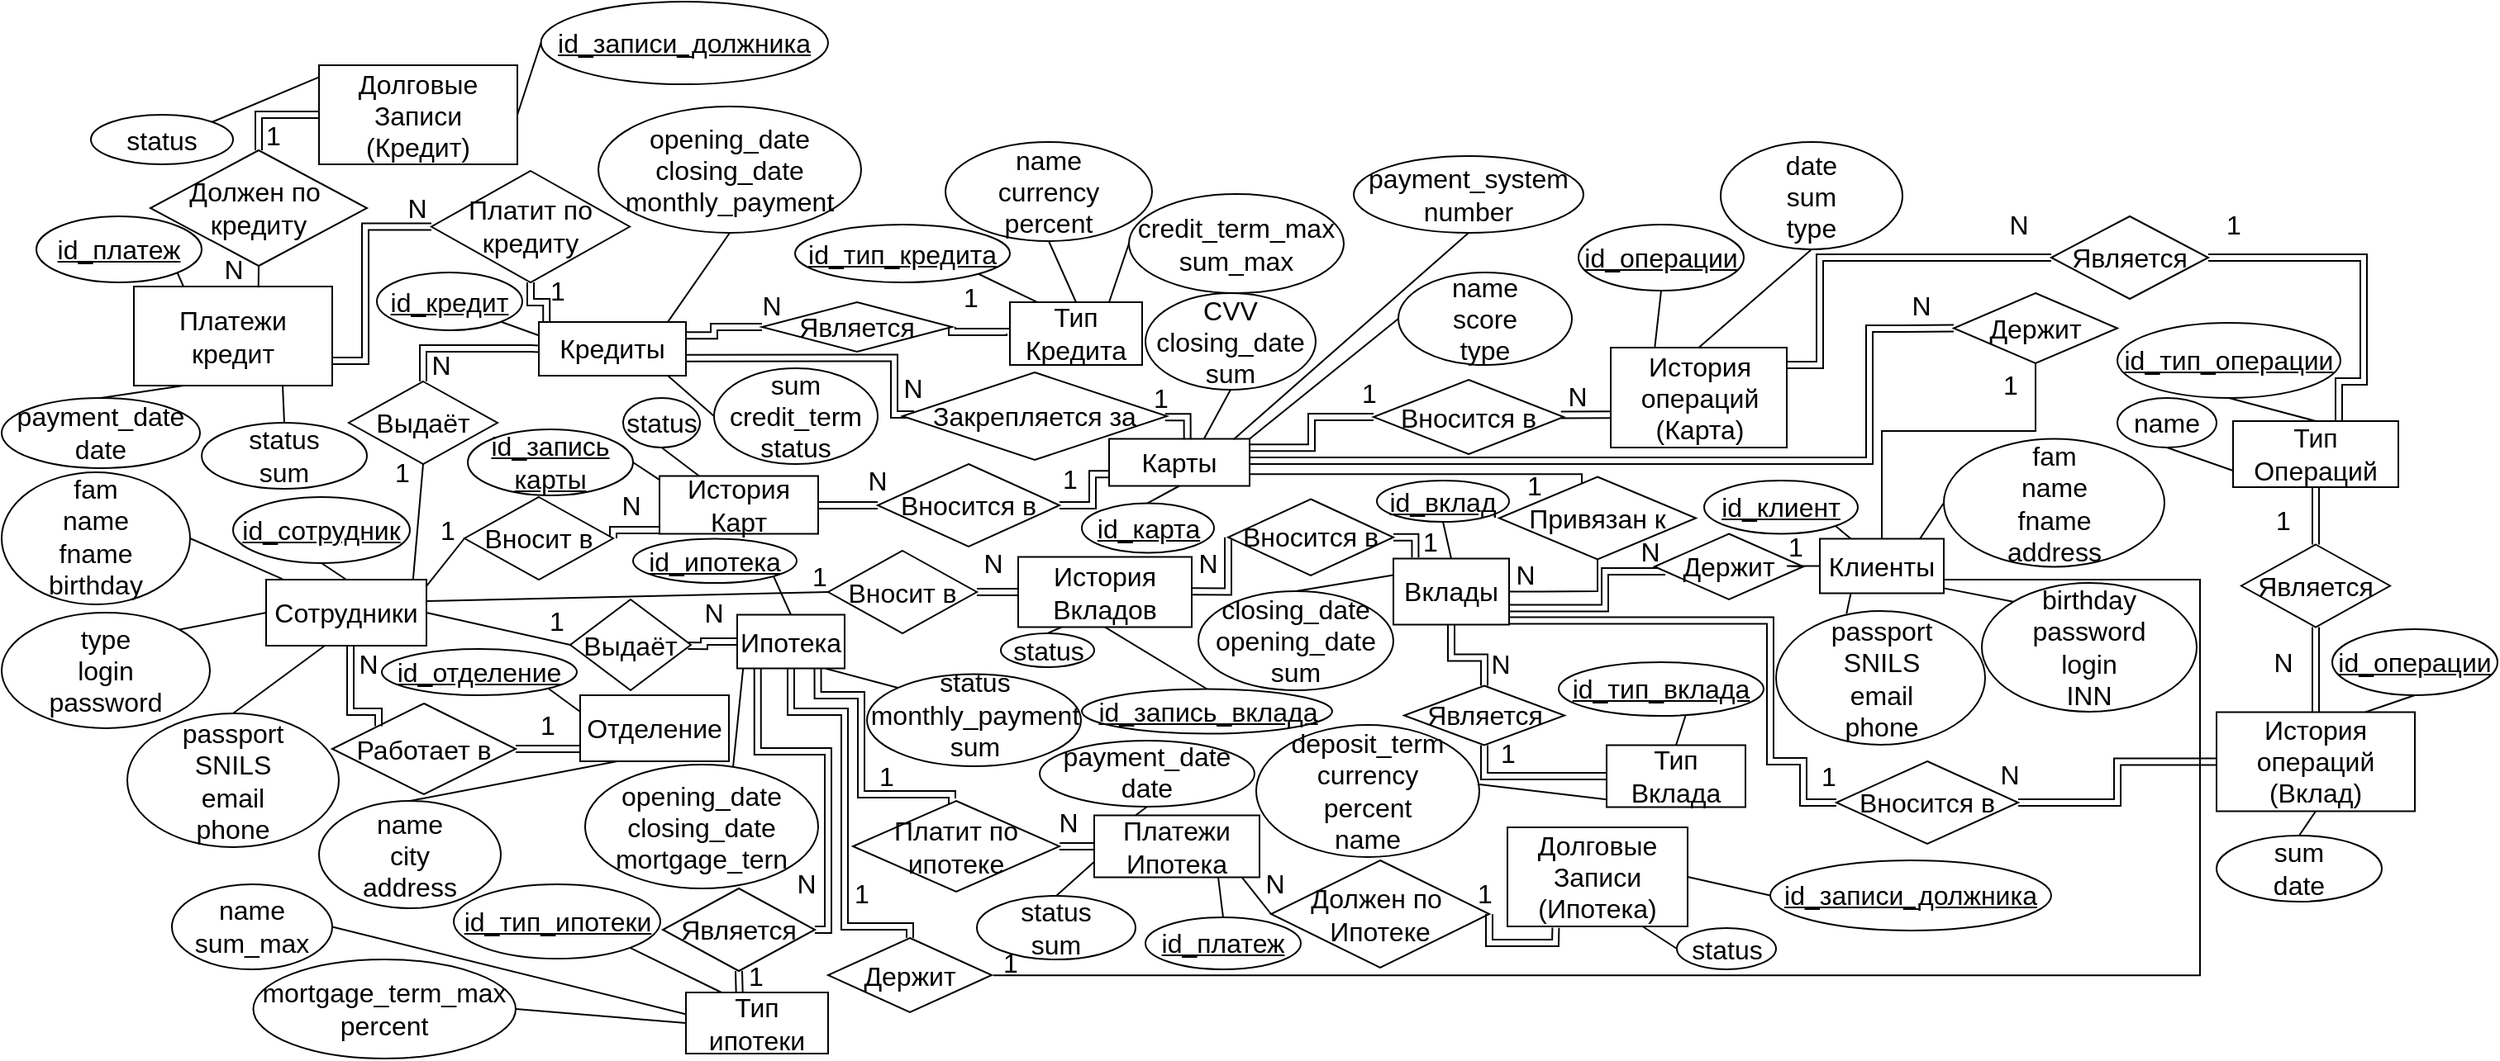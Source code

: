 <mxfile version="24.0.0" type="github">
  <diagram name="Страница — 1" id="VGj5oVeRoZll33EJS3Qx">
    <mxGraphModel dx="1662" dy="2144" grid="1" gridSize="10" guides="1" tooltips="1" connect="1" arrows="1" fold="1" page="1" pageScale="1" pageWidth="827" pageHeight="1169" math="0" shadow="0">
      <root>
        <mxCell id="0" />
        <mxCell id="1" parent="0" />
        <mxCell id="yiOp421ZR1bV6kYk1s3H-1" value="Сотрудники" style="rounded=0;whiteSpace=wrap;html=1;fontSize=16;" parent="1" vertex="1">
          <mxGeometry x="490" y="230" width="97" height="40" as="geometry" />
        </mxCell>
        <mxCell id="yiOp421ZR1bV6kYk1s3H-2" value="id_сотрудник" style="ellipse;whiteSpace=wrap;html=1;fontStyle=4;fontSize=16;" parent="1" vertex="1">
          <mxGeometry x="470" y="180" width="107" height="40" as="geometry" />
        </mxCell>
        <mxCell id="yiOp421ZR1bV6kYk1s3H-4" value="fam&lt;br style=&quot;font-size: 16px;&quot;&gt;name&lt;br style=&quot;font-size: 16px;&quot;&gt;fname&lt;br style=&quot;font-size: 16px;&quot;&gt;birthday" style="ellipse;whiteSpace=wrap;html=1;fontSize=16;verticalAlign=bottom;" parent="1" vertex="1">
          <mxGeometry x="330" y="165" width="114" height="80" as="geometry" />
        </mxCell>
        <mxCell id="yiOp421ZR1bV6kYk1s3H-7" value="type&lt;br style=&quot;font-size: 16px;&quot;&gt;login&lt;br style=&quot;font-size: 16px;&quot;&gt;password" style="ellipse;whiteSpace=wrap;html=1;fontSize=16;" parent="1" vertex="1">
          <mxGeometry x="330" y="250" width="126" height="70" as="geometry" />
        </mxCell>
        <mxCell id="yiOp421ZR1bV6kYk1s3H-11" value="passport&lt;br style=&quot;font-size: 16px;&quot;&gt;SNILS&lt;br style=&quot;font-size: 16px;&quot;&gt;email&lt;br style=&quot;font-size: 16px;&quot;&gt;phone" style="ellipse;whiteSpace=wrap;html=1;fontSize=16;" parent="1" vertex="1">
          <mxGeometry x="406" y="311" width="128" height="81" as="geometry" />
        </mxCell>
        <mxCell id="yiOp421ZR1bV6kYk1s3H-16" style="rounded=0;orthogonalLoop=1;jettySize=auto;html=1;exitX=0.5;exitY=1;exitDx=0;exitDy=0;entryX=0.5;entryY=0;entryDx=0;entryDy=0;endArrow=none;endFill=0;fontSize=16;" parent="1" source="yiOp421ZR1bV6kYk1s3H-2" target="yiOp421ZR1bV6kYk1s3H-1" edge="1">
          <mxGeometry relative="1" as="geometry" />
        </mxCell>
        <mxCell id="yiOp421ZR1bV6kYk1s3H-18" value="" style="endArrow=none;html=1;rounded=0;entryX=1;entryY=0.5;entryDx=0;entryDy=0;exitX=0.103;exitY=-0.008;exitDx=0;exitDy=0;exitPerimeter=0;fontSize=16;" parent="1" source="yiOp421ZR1bV6kYk1s3H-1" target="yiOp421ZR1bV6kYk1s3H-4" edge="1">
          <mxGeometry width="50" height="50" relative="1" as="geometry">
            <mxPoint x="403" y="420" as="sourcePoint" />
            <mxPoint x="457" y="240" as="targetPoint" />
          </mxGeometry>
        </mxCell>
        <mxCell id="yiOp421ZR1bV6kYk1s3H-21" value="" style="endArrow=none;html=1;rounded=0;entryX=1;entryY=0;entryDx=0;entryDy=0;exitX=0;exitY=0.5;exitDx=0;exitDy=0;fontSize=16;" parent="1" source="yiOp421ZR1bV6kYk1s3H-1" target="yiOp421ZR1bV6kYk1s3H-7" edge="1">
          <mxGeometry width="50" height="50" relative="1" as="geometry">
            <mxPoint x="690" y="270" as="sourcePoint" />
            <mxPoint x="744" y="90" as="targetPoint" />
          </mxGeometry>
        </mxCell>
        <mxCell id="yiOp421ZR1bV6kYk1s3H-25" value="" style="endArrow=none;html=1;rounded=0;entryX=0.364;entryY=1.003;entryDx=0;entryDy=0;exitX=0.5;exitY=0;exitDx=0;exitDy=0;entryPerimeter=0;fontSize=16;" parent="1" source="yiOp421ZR1bV6kYk1s3H-11" target="yiOp421ZR1bV6kYk1s3H-1" edge="1">
          <mxGeometry width="50" height="50" relative="1" as="geometry">
            <mxPoint x="700" y="280" as="sourcePoint" />
            <mxPoint x="754" y="100" as="targetPoint" />
          </mxGeometry>
        </mxCell>
        <mxCell id="yiOp421ZR1bV6kYk1s3H-29" value="Работает в" style="rhombus;whiteSpace=wrap;html=1;fontSize=16;" parent="1" vertex="1">
          <mxGeometry x="530" y="305" width="111" height="55" as="geometry" />
        </mxCell>
        <mxCell id="yiOp421ZR1bV6kYk1s3H-30" value="" style="endArrow=none;html=1;rounded=0;entryX=0;entryY=0;entryDx=0;entryDy=0;shape=link;edgeStyle=orthogonalEdgeStyle;fontSize=16;exitX=0.526;exitY=1.011;exitDx=0;exitDy=0;exitPerimeter=0;" parent="1" source="yiOp421ZR1bV6kYk1s3H-1" target="yiOp421ZR1bV6kYk1s3H-29" edge="1">
          <mxGeometry width="50" height="50" relative="1" as="geometry">
            <mxPoint x="540" y="270" as="sourcePoint" />
            <mxPoint x="840" y="310" as="targetPoint" />
            <Array as="points">
              <mxPoint x="541" y="310" />
              <mxPoint x="558" y="310" />
              <mxPoint x="558" y="319" />
            </Array>
          </mxGeometry>
        </mxCell>
        <mxCell id="yiOp421ZR1bV6kYk1s3H-32" value="Отделение" style="rounded=0;whiteSpace=wrap;html=1;fontSize=16;" parent="1" vertex="1">
          <mxGeometry x="680" y="300" width="90" height="40" as="geometry" />
        </mxCell>
        <mxCell id="yiOp421ZR1bV6kYk1s3H-33" value="id_отделение" style="ellipse;whiteSpace=wrap;html=1;fontStyle=4;fontSize=16;" parent="1" vertex="1">
          <mxGeometry x="560" y="272" width="118" height="28" as="geometry" />
        </mxCell>
        <mxCell id="yiOp421ZR1bV6kYk1s3H-34" value="name&lt;br style=&quot;font-size: 16px;&quot;&gt;city&lt;br style=&quot;font-size: 16px;&quot;&gt;address" style="ellipse;whiteSpace=wrap;html=1;verticalAlign=middle;fontSize=16;" parent="1" vertex="1">
          <mxGeometry x="522" y="364" width="110" height="65" as="geometry" />
        </mxCell>
        <mxCell id="yiOp421ZR1bV6kYk1s3H-39" value="" style="endArrow=none;html=1;rounded=0;entryX=0.25;entryY=1;entryDx=0;entryDy=0;exitX=0.5;exitY=0;exitDx=0;exitDy=0;fontSize=16;" parent="1" source="yiOp421ZR1bV6kYk1s3H-34" target="yiOp421ZR1bV6kYk1s3H-32" edge="1">
          <mxGeometry width="50" height="50" relative="1" as="geometry">
            <mxPoint x="820" y="560" as="sourcePoint" />
            <mxPoint x="844" y="460" as="targetPoint" />
          </mxGeometry>
        </mxCell>
        <mxCell id="yiOp421ZR1bV6kYk1s3H-40" value="" style="endArrow=none;html=1;rounded=0;entryX=0;entryY=0.25;entryDx=0;entryDy=0;exitX=1;exitY=1;exitDx=0;exitDy=0;fontSize=16;" parent="1" source="yiOp421ZR1bV6kYk1s3H-33" target="yiOp421ZR1bV6kYk1s3H-32" edge="1">
          <mxGeometry width="50" height="50" relative="1" as="geometry">
            <mxPoint x="830" y="570" as="sourcePoint" />
            <mxPoint x="854" y="470" as="targetPoint" />
          </mxGeometry>
        </mxCell>
        <mxCell id="yiOp421ZR1bV6kYk1s3H-41" value="N" style="text;html=1;align=center;verticalAlign=middle;whiteSpace=wrap;rounded=0;fontSize=16;" parent="1" vertex="1">
          <mxGeometry x="527" y="266.25" width="50" height="30" as="geometry" />
        </mxCell>
        <mxCell id="yiOp421ZR1bV6kYk1s3H-42" value="&lt;font style=&quot;font-size: 16px;&quot;&gt;1&lt;/font&gt;" style="text;html=1;align=center;verticalAlign=middle;resizable=0;points=[];autosize=1;fontSize=16;" parent="1" vertex="1">
          <mxGeometry x="645" y="303" width="30" height="30" as="geometry" />
        </mxCell>
        <mxCell id="yiOp421ZR1bV6kYk1s3H-43" style="rounded=0;orthogonalLoop=1;jettySize=auto;html=1;exitX=0.5;exitY=0;exitDx=0;exitDy=0;entryX=0;entryY=0.5;entryDx=0;entryDy=0;shape=link;edgeStyle=orthogonalEdgeStyle;fontSize=16;" parent="1" source="yiOp421ZR1bV6kYk1s3H-44" target="yiOp421ZR1bV6kYk1s3H-46" edge="1">
          <mxGeometry relative="1" as="geometry" />
        </mxCell>
        <mxCell id="yiOp421ZR1bV6kYk1s3H-44" value="Выдаёт" style="rhombus;whiteSpace=wrap;html=1;fontSize=16;" parent="1" vertex="1">
          <mxGeometry x="540" y="110" width="90" height="50" as="geometry" />
        </mxCell>
        <mxCell id="yiOp421ZR1bV6kYk1s3H-45" value="" style="endArrow=none;html=1;rounded=0;entryX=0.5;entryY=1;entryDx=0;entryDy=0;exitX=0.917;exitY=-0.01;exitDx=0;exitDy=0;exitPerimeter=0;fontSize=16;" parent="1" source="yiOp421ZR1bV6kYk1s3H-1" target="yiOp421ZR1bV6kYk1s3H-44" edge="1">
          <mxGeometry width="50" height="50" relative="1" as="geometry">
            <mxPoint x="266" y="60" as="sourcePoint" />
            <mxPoint x="290" y="-40" as="targetPoint" />
          </mxGeometry>
        </mxCell>
        <mxCell id="gmJkCeLJwOkCciTyDjN_-6" style="edgeStyle=orthogonalEdgeStyle;rounded=0;orthogonalLoop=1;jettySize=auto;html=1;entryX=0.029;entryY=0.525;entryDx=0;entryDy=0;shape=link;fontSize=16;exitX=0.997;exitY=0.672;exitDx=0;exitDy=0;exitPerimeter=0;entryPerimeter=0;" parent="1" target="yiOp421ZR1bV6kYk1s3H-193" edge="1" source="yiOp421ZR1bV6kYk1s3H-46">
          <mxGeometry relative="1" as="geometry">
            <mxPoint x="761" y="96.5" as="sourcePoint" />
            <mxPoint x="892" y="140" as="targetPoint" />
            <Array as="points">
              <mxPoint x="870" y="96" />
              <mxPoint x="870" y="130" />
              <mxPoint x="880" y="130" />
            </Array>
          </mxGeometry>
        </mxCell>
        <mxCell id="yiOp421ZR1bV6kYk1s3H-46" value="Кредиты" style="rounded=0;whiteSpace=wrap;html=1;fontSize=16;" parent="1" vertex="1">
          <mxGeometry x="655" y="74" width="89" height="32.5" as="geometry" />
        </mxCell>
        <mxCell id="yiOp421ZR1bV6kYk1s3H-47" value="&lt;span style=&quot;font-size: 16px;&quot;&gt;1&lt;/span&gt;" style="text;html=1;align=center;verticalAlign=middle;resizable=0;points=[];autosize=1;fontSize=16;" parent="1" vertex="1">
          <mxGeometry x="557" y="150" width="30" height="30" as="geometry" />
        </mxCell>
        <mxCell id="yiOp421ZR1bV6kYk1s3H-48" value="N" style="text;html=1;align=center;verticalAlign=middle;whiteSpace=wrap;rounded=0;fontSize=16;" parent="1" vertex="1">
          <mxGeometry x="570.5" y="85" width="50" height="30" as="geometry" />
        </mxCell>
        <mxCell id="yiOp421ZR1bV6kYk1s3H-49" value="sum&lt;br style=&quot;font-size: 16px;&quot;&gt;credit_term&lt;br style=&quot;font-size: 16px;&quot;&gt;status" style="ellipse;whiteSpace=wrap;html=1;fontSize=16;" parent="1" vertex="1">
          <mxGeometry x="761" y="102" width="99" height="58" as="geometry" />
        </mxCell>
        <mxCell id="yiOp421ZR1bV6kYk1s3H-54" value="id_кредит" style="ellipse;whiteSpace=wrap;html=1;fontStyle=4;fontSize=16;" parent="1" vertex="1">
          <mxGeometry x="557" y="44" width="88" height="35" as="geometry" />
        </mxCell>
        <mxCell id="yiOp421ZR1bV6kYk1s3H-58" value="opening_date&lt;br style=&quot;font-size: 16px;&quot;&gt;closing_date&lt;br style=&quot;font-size: 16px;&quot;&gt;monthly_payment" style="ellipse;whiteSpace=wrap;html=1;fontSize=16;" parent="1" vertex="1">
          <mxGeometry x="691" y="-56.5" width="159" height="76.5" as="geometry" />
        </mxCell>
        <mxCell id="yiOp421ZR1bV6kYk1s3H-63" value="" style="endArrow=none;html=1;rounded=0;entryX=0.877;entryY=1.001;entryDx=0;entryDy=0;exitX=0;exitY=0.5;exitDx=0;exitDy=0;entryPerimeter=0;fontSize=16;" parent="1" source="yiOp421ZR1bV6kYk1s3H-49" target="yiOp421ZR1bV6kYk1s3H-46" edge="1">
          <mxGeometry width="50" height="50" relative="1" as="geometry">
            <mxPoint x="1290" y="80" as="sourcePoint" />
            <mxPoint x="1314" y="-20" as="targetPoint" />
          </mxGeometry>
        </mxCell>
        <mxCell id="yiOp421ZR1bV6kYk1s3H-64" value="" style="endArrow=none;html=1;rounded=0;exitX=0.5;exitY=1;exitDx=0;exitDy=0;entryX=0.876;entryY=0.001;entryDx=0;entryDy=0;entryPerimeter=0;fontSize=16;" parent="1" source="yiOp421ZR1bV6kYk1s3H-58" target="yiOp421ZR1bV6kYk1s3H-46" edge="1">
          <mxGeometry width="50" height="50" relative="1" as="geometry">
            <mxPoint x="1300" y="90" as="sourcePoint" />
            <mxPoint x="1027" y="-31" as="targetPoint" />
          </mxGeometry>
        </mxCell>
        <mxCell id="yiOp421ZR1bV6kYk1s3H-68" value="" style="endArrow=none;html=1;rounded=0;entryX=0;entryY=0.25;entryDx=0;entryDy=0;exitX=1;exitY=1;exitDx=0;exitDy=0;fontSize=16;" parent="1" source="yiOp421ZR1bV6kYk1s3H-54" target="yiOp421ZR1bV6kYk1s3H-46" edge="1">
          <mxGeometry width="50" height="50" relative="1" as="geometry">
            <mxPoint x="1340" y="130" as="sourcePoint" />
            <mxPoint x="1364" y="30" as="targetPoint" />
          </mxGeometry>
        </mxCell>
        <mxCell id="gmJkCeLJwOkCciTyDjN_-5" style="edgeStyle=orthogonalEdgeStyle;rounded=0;orthogonalLoop=1;jettySize=auto;html=1;shape=link;fontSize=16;entryX=1;entryY=0.25;entryDx=0;entryDy=0;" parent="1" source="yiOp421ZR1bV6kYk1s3H-69" edge="1" target="yiOp421ZR1bV6kYk1s3H-46">
          <mxGeometry relative="1" as="geometry">
            <mxPoint x="760" y="77" as="targetPoint" />
            <Array as="points">
              <mxPoint x="761" y="77" />
              <mxPoint x="761" y="82" />
            </Array>
          </mxGeometry>
        </mxCell>
        <mxCell id="yiOp421ZR1bV6kYk1s3H-69" value="Является" style="rhombus;whiteSpace=wrap;html=1;fontSize=16;" parent="1" vertex="1">
          <mxGeometry x="790" y="62" width="115" height="30" as="geometry" />
        </mxCell>
        <mxCell id="yiOp421ZR1bV6kYk1s3H-71" style="rounded=0;orthogonalLoop=1;jettySize=auto;html=1;exitX=0;exitY=0.5;exitDx=0;exitDy=0;entryX=1;entryY=0.5;entryDx=0;entryDy=0;shape=link;edgeStyle=orthogonalEdgeStyle;fontSize=16;" parent="1" source="yiOp421ZR1bV6kYk1s3H-72" target="yiOp421ZR1bV6kYk1s3H-69" edge="1">
          <mxGeometry relative="1" as="geometry">
            <Array as="points">
              <mxPoint x="905" y="80" />
            </Array>
          </mxGeometry>
        </mxCell>
        <mxCell id="yiOp421ZR1bV6kYk1s3H-72" value="Тип Кредита" style="rounded=0;whiteSpace=wrap;html=1;fontSize=16;" parent="1" vertex="1">
          <mxGeometry x="940" y="62" width="80" height="38" as="geometry" />
        </mxCell>
        <mxCell id="yiOp421ZR1bV6kYk1s3H-73" value="&lt;font style=&quot;font-size: 16px;&quot;&gt;1&lt;/font&gt;" style="text;html=1;align=center;verticalAlign=middle;resizable=0;points=[];autosize=1;fontSize=16;" parent="1" vertex="1">
          <mxGeometry x="901" y="44" width="30" height="30" as="geometry" />
        </mxCell>
        <mxCell id="yiOp421ZR1bV6kYk1s3H-74" value="N" style="text;html=1;align=center;verticalAlign=middle;whiteSpace=wrap;rounded=0;fontSize=16;" parent="1" vertex="1">
          <mxGeometry x="771" y="49" width="50" height="30" as="geometry" />
        </mxCell>
        <mxCell id="yiOp421ZR1bV6kYk1s3H-78" value="id_тип_кредита" style="ellipse;whiteSpace=wrap;html=1;fontStyle=4;fontSize=16;" parent="1" vertex="1">
          <mxGeometry x="810" y="15" width="130" height="35" as="geometry" />
        </mxCell>
        <mxCell id="yiOp421ZR1bV6kYk1s3H-79" value="name&lt;br style=&quot;font-size: 16px;&quot;&gt;currency&lt;br style=&quot;font-size: 16px;&quot;&gt;percent" style="ellipse;whiteSpace=wrap;html=1;fontSize=16;" parent="1" vertex="1">
          <mxGeometry x="901" y="-35" width="125" height="60" as="geometry" />
        </mxCell>
        <mxCell id="yiOp421ZR1bV6kYk1s3H-80" value="credit_term_max&lt;br style=&quot;font-size: 16px;&quot;&gt;sum_max" style="ellipse;whiteSpace=wrap;html=1;fontSize=16;" parent="1" vertex="1">
          <mxGeometry x="1012" y="-3.5" width="130" height="60" as="geometry" />
        </mxCell>
        <mxCell id="yiOp421ZR1bV6kYk1s3H-81" value="" style="endArrow=none;html=1;rounded=0;entryX=0.209;entryY=0.001;entryDx=0;entryDy=0;exitX=1;exitY=1;exitDx=0;exitDy=0;entryPerimeter=0;fontSize=16;" parent="1" source="yiOp421ZR1bV6kYk1s3H-78" target="yiOp421ZR1bV6kYk1s3H-72" edge="1">
          <mxGeometry width="50" height="50" relative="1" as="geometry">
            <mxPoint x="1620" as="sourcePoint" />
            <mxPoint x="1644" y="-100" as="targetPoint" />
          </mxGeometry>
        </mxCell>
        <mxCell id="yiOp421ZR1bV6kYk1s3H-82" value="" style="endArrow=none;html=1;rounded=0;entryX=0.5;entryY=0;entryDx=0;entryDy=0;exitX=0.5;exitY=1;exitDx=0;exitDy=0;fontSize=16;" parent="1" source="yiOp421ZR1bV6kYk1s3H-79" target="yiOp421ZR1bV6kYk1s3H-72" edge="1">
          <mxGeometry width="50" height="50" relative="1" as="geometry">
            <mxPoint x="1630" y="10" as="sourcePoint" />
            <mxPoint x="1654" y="-90" as="targetPoint" />
          </mxGeometry>
        </mxCell>
        <mxCell id="yiOp421ZR1bV6kYk1s3H-83" value="" style="endArrow=none;html=1;rounded=0;entryX=0;entryY=0.5;entryDx=0;entryDy=0;exitX=0.75;exitY=0;exitDx=0;exitDy=0;fontSize=16;" parent="1" source="yiOp421ZR1bV6kYk1s3H-72" target="yiOp421ZR1bV6kYk1s3H-80" edge="1">
          <mxGeometry width="50" height="50" relative="1" as="geometry">
            <mxPoint x="1640" y="20" as="sourcePoint" />
            <mxPoint x="1664" y="-80" as="targetPoint" />
          </mxGeometry>
        </mxCell>
        <mxCell id="yiOp421ZR1bV6kYk1s3H-87" value="Платежи кредит" style="rounded=0;whiteSpace=wrap;html=1;fontSize=16;" parent="1" vertex="1">
          <mxGeometry x="410" y="52.5" width="120" height="60" as="geometry" />
        </mxCell>
        <mxCell id="yiOp421ZR1bV6kYk1s3H-88" value="Долговые Записи&lt;br style=&quot;font-size: 16px;&quot;&gt;(Кредит)" style="rounded=0;whiteSpace=wrap;html=1;fontSize=16;" parent="1" vertex="1">
          <mxGeometry x="522" y="-81.5" width="120" height="60" as="geometry" />
        </mxCell>
        <mxCell id="yiOp421ZR1bV6kYk1s3H-89" value="Платит по&lt;br style=&quot;font-size: 16px;&quot;&gt;кредиту" style="rhombus;whiteSpace=wrap;html=1;fontSize=16;" parent="1" vertex="1">
          <mxGeometry x="590" y="-17.5" width="120" height="67.5" as="geometry" />
        </mxCell>
        <mxCell id="yiOp421ZR1bV6kYk1s3H-90" value="Должен по&amp;nbsp;&lt;br style=&quot;font-size: 16px;&quot;&gt;кредиту" style="rhombus;whiteSpace=wrap;html=1;fontSize=16;" parent="1" vertex="1">
          <mxGeometry x="420" y="-30" width="131" height="70" as="geometry" />
        </mxCell>
        <mxCell id="yiOp421ZR1bV6kYk1s3H-91" value="" style="endArrow=none;html=1;rounded=0;entryX=0;entryY=0.5;entryDx=0;entryDy=0;exitX=0.5;exitY=0;exitDx=0;exitDy=0;fontStyle=0;shape=link;edgeStyle=orthogonalEdgeStyle;fontSize=16;" parent="1" source="yiOp421ZR1bV6kYk1s3H-90" target="yiOp421ZR1bV6kYk1s3H-88" edge="1">
          <mxGeometry width="50" height="50" relative="1" as="geometry">
            <mxPoint x="710" y="-190" as="sourcePoint" />
            <mxPoint x="734" y="-290" as="targetPoint" />
          </mxGeometry>
        </mxCell>
        <mxCell id="yiOp421ZR1bV6kYk1s3H-92" value="" style="endArrow=none;html=1;rounded=0;entryX=0.628;entryY=0.011;entryDx=0;entryDy=0;exitX=0.5;exitY=1;exitDx=0;exitDy=0;fontSize=16;entryPerimeter=0;" parent="1" source="yiOp421ZR1bV6kYk1s3H-90" target="yiOp421ZR1bV6kYk1s3H-87" edge="1">
          <mxGeometry width="50" height="50" relative="1" as="geometry">
            <mxPoint x="266" y="60" as="sourcePoint" />
            <mxPoint x="290" y="-40" as="targetPoint" />
          </mxGeometry>
        </mxCell>
        <mxCell id="yiOp421ZR1bV6kYk1s3H-93" value="&lt;span style=&quot;font-size: 16px;&quot;&gt;1&lt;/span&gt;" style="text;html=1;align=center;verticalAlign=middle;resizable=0;points=[];autosize=1;fontSize=16;" parent="1" vertex="1">
          <mxGeometry x="479" y="-54.5" width="30" height="30" as="geometry" />
        </mxCell>
        <mxCell id="yiOp421ZR1bV6kYk1s3H-95" value="&lt;font style=&quot;font-size: 16px;&quot;&gt;N&lt;/font&gt;" style="text;html=1;align=center;verticalAlign=middle;resizable=0;points=[];autosize=1;fontSize=16;" parent="1" vertex="1">
          <mxGeometry x="450" y="26.5" width="40" height="30" as="geometry" />
        </mxCell>
        <mxCell id="yiOp421ZR1bV6kYk1s3H-96" value="" style="endArrow=none;html=1;rounded=0;entryX=0.5;entryY=1;entryDx=0;entryDy=0;exitX=0.052;exitY=-0.017;exitDx=0;exitDy=0;fontStyle=0;shape=link;exitPerimeter=0;fontSize=16;edgeStyle=orthogonalEdgeStyle;" parent="1" source="yiOp421ZR1bV6kYk1s3H-46" target="yiOp421ZR1bV6kYk1s3H-89" edge="1">
          <mxGeometry width="50" height="50" relative="1" as="geometry">
            <mxPoint x="720" y="-130" as="sourcePoint" />
            <mxPoint x="810" y="-180" as="targetPoint" />
            <Array as="points">
              <mxPoint x="660" y="62" />
              <mxPoint x="650" y="62" />
            </Array>
          </mxGeometry>
        </mxCell>
        <mxCell id="yiOp421ZR1bV6kYk1s3H-97" value="&lt;span style=&quot;font-size: 16px;&quot;&gt;1&lt;/span&gt;" style="text;html=1;align=center;verticalAlign=middle;resizable=0;points=[];autosize=1;fontSize=16;" parent="1" vertex="1">
          <mxGeometry x="651" y="40" width="30" height="30" as="geometry" />
        </mxCell>
        <mxCell id="yiOp421ZR1bV6kYk1s3H-98" value="" style="endArrow=none;html=1;rounded=0;entryX=1;entryY=0.75;entryDx=0;entryDy=0;exitX=0;exitY=0.5;exitDx=0;exitDy=0;fontStyle=0;shape=link;edgeStyle=orthogonalEdgeStyle;fontSize=16;" parent="1" source="yiOp421ZR1bV6kYk1s3H-89" target="yiOp421ZR1bV6kYk1s3H-87" edge="1">
          <mxGeometry width="50" height="50" relative="1" as="geometry">
            <mxPoint x="590" y="85" as="sourcePoint" />
            <mxPoint x="390" y="48" as="targetPoint" />
            <Array as="points">
              <mxPoint x="550" y="16" />
              <mxPoint x="550" y="98" />
            </Array>
          </mxGeometry>
        </mxCell>
        <mxCell id="yiOp421ZR1bV6kYk1s3H-99" value="&lt;font style=&quot;font-size: 16px;&quot;&gt;N&lt;/font&gt;" style="text;html=1;align=center;verticalAlign=middle;resizable=0;points=[];autosize=1;fontSize=16;" parent="1" vertex="1">
          <mxGeometry x="561.25" y="-10" width="40" height="30" as="geometry" />
        </mxCell>
        <mxCell id="yiOp421ZR1bV6kYk1s3H-100" value="payment_date&lt;br style=&quot;font-size: 16px;&quot;&gt;date" style="ellipse;whiteSpace=wrap;html=1;fontSize=16;" parent="1" vertex="1">
          <mxGeometry x="330" y="120" width="120" height="42.5" as="geometry" />
        </mxCell>
        <mxCell id="yiOp421ZR1bV6kYk1s3H-101" value="status&lt;br style=&quot;font-size: 16px;&quot;&gt;sum" style="ellipse;whiteSpace=wrap;html=1;fontSize=16;" parent="1" vertex="1">
          <mxGeometry x="451" y="135" width="100" height="40" as="geometry" />
        </mxCell>
        <mxCell id="yiOp421ZR1bV6kYk1s3H-104" value="id_платеж" style="ellipse;whiteSpace=wrap;html=1;fontStyle=4;fontSize=16;" parent="1" vertex="1">
          <mxGeometry x="351" y="10" width="100" height="40" as="geometry" />
        </mxCell>
        <mxCell id="yiOp421ZR1bV6kYk1s3H-107" value="" style="endArrow=none;html=1;rounded=0;entryX=0.25;entryY=0;entryDx=0;entryDy=0;exitX=1;exitY=1;exitDx=0;exitDy=0;fontSize=16;" parent="1" source="yiOp421ZR1bV6kYk1s3H-104" target="yiOp421ZR1bV6kYk1s3H-87" edge="1">
          <mxGeometry width="50" height="50" relative="1" as="geometry">
            <mxPoint x="216" y="-50" as="sourcePoint" />
            <mxPoint x="240" y="-150" as="targetPoint" />
          </mxGeometry>
        </mxCell>
        <mxCell id="yiOp421ZR1bV6kYk1s3H-108" value="" style="endArrow=none;html=1;rounded=0;entryX=0.25;entryY=1;entryDx=0;entryDy=0;exitX=0.5;exitY=0;exitDx=0;exitDy=0;fontSize=16;" parent="1" source="yiOp421ZR1bV6kYk1s3H-100" target="yiOp421ZR1bV6kYk1s3H-87" edge="1">
          <mxGeometry width="50" height="50" relative="1" as="geometry">
            <mxPoint x="226" y="-40" as="sourcePoint" />
            <mxPoint x="250" y="-140" as="targetPoint" />
          </mxGeometry>
        </mxCell>
        <mxCell id="yiOp421ZR1bV6kYk1s3H-110" value="" style="endArrow=none;html=1;rounded=0;entryX=0.75;entryY=1;entryDx=0;entryDy=0;exitX=0.5;exitY=0;exitDx=0;exitDy=0;fontSize=16;" parent="1" source="yiOp421ZR1bV6kYk1s3H-101" target="yiOp421ZR1bV6kYk1s3H-87" edge="1">
          <mxGeometry width="50" height="50" relative="1" as="geometry">
            <mxPoint x="246" y="-20" as="sourcePoint" />
            <mxPoint x="270" y="-120" as="targetPoint" />
          </mxGeometry>
        </mxCell>
        <mxCell id="yiOp421ZR1bV6kYk1s3H-111" value="status" style="ellipse;whiteSpace=wrap;html=1;fontSize=16;" parent="1" vertex="1">
          <mxGeometry x="384" y="-51.5" width="86" height="30" as="geometry" />
        </mxCell>
        <mxCell id="yiOp421ZR1bV6kYk1s3H-113" value="id_записи_должника" style="ellipse;whiteSpace=wrap;html=1;fontStyle=4;fontSize=16;" parent="1" vertex="1">
          <mxGeometry x="656.25" y="-120" width="173.75" height="50" as="geometry" />
        </mxCell>
        <mxCell id="yiOp421ZR1bV6kYk1s3H-114" value="" style="endArrow=none;html=1;rounded=0;entryX=0.003;entryY=0.118;entryDx=0;entryDy=0;exitX=1;exitY=0;exitDx=0;exitDy=0;entryPerimeter=0;fontSize=16;" parent="1" source="yiOp421ZR1bV6kYk1s3H-111" target="yiOp421ZR1bV6kYk1s3H-88" edge="1">
          <mxGeometry width="50" height="50" relative="1" as="geometry">
            <mxPoint x="180" y="80" as="sourcePoint" />
            <mxPoint x="204" y="-20" as="targetPoint" />
          </mxGeometry>
        </mxCell>
        <mxCell id="yiOp421ZR1bV6kYk1s3H-116" value="" style="endArrow=none;html=1;rounded=0;entryX=1;entryY=0.5;entryDx=0;entryDy=0;exitX=0;exitY=0.5;exitDx=0;exitDy=0;fontSize=16;" parent="1" source="yiOp421ZR1bV6kYk1s3H-113" target="yiOp421ZR1bV6kYk1s3H-88" edge="1">
          <mxGeometry width="50" height="50" relative="1" as="geometry">
            <mxPoint x="796" y="-120" as="sourcePoint" />
            <mxPoint x="820" y="-220" as="targetPoint" />
          </mxGeometry>
        </mxCell>
        <mxCell id="gmJkCeLJwOkCciTyDjN_-1" style="edgeStyle=orthogonalEdgeStyle;rounded=0;orthogonalLoop=1;jettySize=auto;html=1;exitX=1;exitY=0.5;exitDx=0;exitDy=0;entryX=0.856;entryY=1.03;entryDx=0;entryDy=0;shape=link;entryPerimeter=0;fontSize=16;" parent="1" source="yiOp421ZR1bV6kYk1s3H-118" target="yiOp421ZR1bV6kYk1s3H-137" edge="1">
          <mxGeometry relative="1" as="geometry">
            <Array as="points">
              <mxPoint x="700" y="200" />
              <mxPoint x="728" y="200" />
            </Array>
          </mxGeometry>
        </mxCell>
        <mxCell id="yiOp421ZR1bV6kYk1s3H-118" value="Вносит в" style="rhombus;whiteSpace=wrap;html=1;fontSize=16;" parent="1" vertex="1">
          <mxGeometry x="610" y="180" width="90" height="50" as="geometry" />
        </mxCell>
        <mxCell id="yiOp421ZR1bV6kYk1s3H-119" value="Вносит в" style="rhombus;whiteSpace=wrap;html=1;fontSize=16;" parent="1" vertex="1">
          <mxGeometry x="830" y="212.5" width="90" height="50" as="geometry" />
        </mxCell>
        <mxCell id="yiOp421ZR1bV6kYk1s3H-120" value="Выдаёт" style="rhombus;whiteSpace=wrap;html=1;fontSize=16;" parent="1" vertex="1">
          <mxGeometry x="674" y="242" width="73" height="55" as="geometry" />
        </mxCell>
        <mxCell id="yiOp421ZR1bV6kYk1s3H-121" value="" style="endArrow=none;html=1;rounded=0;entryX=0;entryY=0.5;entryDx=0;entryDy=0;exitX=0.997;exitY=0.107;exitDx=0;exitDy=0;exitPerimeter=0;fontSize=16;" parent="1" source="yiOp421ZR1bV6kYk1s3H-1" target="yiOp421ZR1bV6kYk1s3H-118" edge="1">
          <mxGeometry width="50" height="50" relative="1" as="geometry">
            <mxPoint x="713" y="230" as="sourcePoint" />
            <mxPoint x="737" y="130" as="targetPoint" />
          </mxGeometry>
        </mxCell>
        <mxCell id="yiOp421ZR1bV6kYk1s3H-122" value="" style="endArrow=none;html=1;rounded=0;entryX=0;entryY=0.5;entryDx=0;entryDy=0;exitX=1.005;exitY=0.325;exitDx=0;exitDy=0;exitPerimeter=0;fontSize=16;" parent="1" source="yiOp421ZR1bV6kYk1s3H-1" target="yiOp421ZR1bV6kYk1s3H-119" edge="1">
          <mxGeometry width="50" height="50" relative="1" as="geometry">
            <mxPoint x="760" y="240" as="sourcePoint" />
            <mxPoint x="784" y="140" as="targetPoint" />
          </mxGeometry>
        </mxCell>
        <mxCell id="yiOp421ZR1bV6kYk1s3H-123" value="" style="endArrow=none;html=1;rounded=0;entryX=0;entryY=0.5;entryDx=0;entryDy=0;exitX=1;exitY=0.5;exitDx=0;exitDy=0;fontSize=16;" parent="1" source="yiOp421ZR1bV6kYk1s3H-1" target="yiOp421ZR1bV6kYk1s3H-120" edge="1">
          <mxGeometry width="50" height="50" relative="1" as="geometry">
            <mxPoint x="826" y="290" as="sourcePoint" />
            <mxPoint x="850" y="190" as="targetPoint" />
          </mxGeometry>
        </mxCell>
        <mxCell id="yiOp421ZR1bV6kYk1s3H-124" value="История Карт" style="rounded=0;whiteSpace=wrap;html=1;fontSize=16;" parent="1" vertex="1">
          <mxGeometry x="728" y="167.25" width="96" height="35" as="geometry" />
        </mxCell>
        <mxCell id="yiOp421ZR1bV6kYk1s3H-125" style="edgeStyle=orthogonalEdgeStyle;rounded=0;orthogonalLoop=1;jettySize=auto;html=1;entryX=1;entryY=0.5;entryDx=0;entryDy=0;shape=link;fontSize=16;" parent="1" source="yiOp421ZR1bV6kYk1s3H-127" target="yiOp421ZR1bV6kYk1s3H-119" edge="1">
          <mxGeometry relative="1" as="geometry" />
        </mxCell>
        <mxCell id="yiOp421ZR1bV6kYk1s3H-126" style="edgeStyle=orthogonalEdgeStyle;rounded=0;orthogonalLoop=1;jettySize=auto;html=1;entryX=0;entryY=0.5;entryDx=0;entryDy=0;shape=link;fontSize=16;exitX=0.999;exitY=0.492;exitDx=0;exitDy=0;exitPerimeter=0;" parent="1" source="yiOp421ZR1bV6kYk1s3H-127" target="yiOp421ZR1bV6kYk1s3H-170" edge="1">
          <mxGeometry relative="1" as="geometry">
            <Array as="points" />
          </mxGeometry>
        </mxCell>
        <mxCell id="yiOp421ZR1bV6kYk1s3H-127" value="История Вкладов" style="rounded=0;whiteSpace=wrap;html=1;fontSize=16;" parent="1" vertex="1">
          <mxGeometry x="945" y="216.25" width="105" height="42.5" as="geometry" />
        </mxCell>
        <mxCell id="yiOp421ZR1bV6kYk1s3H-130" style="edgeStyle=orthogonalEdgeStyle;rounded=0;orthogonalLoop=1;jettySize=auto;html=1;entryX=0.5;entryY=0;entryDx=0;entryDy=0;shape=link;exitX=0.75;exitY=1;exitDx=0;exitDy=0;fontSize=16;" parent="1" edge="1" target="yiOp421ZR1bV6kYk1s3H-338" source="yiOp421ZR1bV6kYk1s3H-131">
          <mxGeometry relative="1" as="geometry">
            <Array as="points">
              <mxPoint x="824" y="300" />
              <mxPoint x="850" y="300" />
              <mxPoint x="850" y="360" />
              <mxPoint x="905" y="360" />
            </Array>
            <mxPoint x="795.595" y="283.815" as="sourcePoint" />
            <mxPoint x="967" y="595.0" as="targetPoint" />
          </mxGeometry>
        </mxCell>
        <mxCell id="y4RjMpLqQpoPvlHMyutw-3" style="edgeStyle=orthogonalEdgeStyle;rounded=0;orthogonalLoop=1;jettySize=auto;html=1;entryX=1;entryY=0.5;entryDx=0;entryDy=0;shape=link;exitX=0.344;exitY=1.003;exitDx=0;exitDy=0;exitPerimeter=0;fontSize=16;" parent="1" edge="1" target="yiOp421ZR1bV6kYk1s3H-297">
          <mxGeometry relative="1" as="geometry">
            <mxPoint x="787.36" y="283.847" as="sourcePoint" />
            <mxPoint x="812" y="430.5" as="targetPoint" />
            <Array as="points">
              <mxPoint x="787" y="334" />
              <mxPoint x="830" y="334" />
              <mxPoint x="830" y="442" />
            </Array>
          </mxGeometry>
        </mxCell>
        <mxCell id="yiOp421ZR1bV6kYk1s3H-131" value="Ипотека" style="rounded=0;whiteSpace=wrap;html=1;fontSize=16;" parent="1" vertex="1">
          <mxGeometry x="775" y="251.25" width="65" height="32.5" as="geometry" />
        </mxCell>
        <mxCell id="yiOp421ZR1bV6kYk1s3H-132" value="1" style="text;html=1;align=center;verticalAlign=middle;whiteSpace=wrap;rounded=0;fontSize=16;" parent="1" vertex="1">
          <mxGeometry x="641" y="240" width="50" height="30" as="geometry" />
        </mxCell>
        <mxCell id="yiOp421ZR1bV6kYk1s3H-133" value="N" style="text;html=1;align=center;verticalAlign=middle;whiteSpace=wrap;rounded=0;fontSize=16;" parent="1" vertex="1">
          <mxGeometry x="736.25" y="235" width="50" height="30" as="geometry" />
        </mxCell>
        <mxCell id="yiOp421ZR1bV6kYk1s3H-134" value="1" style="text;html=1;align=center;verticalAlign=middle;whiteSpace=wrap;rounded=0;fontSize=16;" parent="1" vertex="1">
          <mxGeometry x="800" y="212.5" width="50" height="30" as="geometry" />
        </mxCell>
        <mxCell id="yiOp421ZR1bV6kYk1s3H-135" value="N" style="text;html=1;align=center;verticalAlign=middle;whiteSpace=wrap;rounded=0;fontSize=16;" parent="1" vertex="1">
          <mxGeometry x="905" y="205" width="50" height="30" as="geometry" />
        </mxCell>
        <mxCell id="yiOp421ZR1bV6kYk1s3H-136" value="1" style="text;html=1;align=center;verticalAlign=middle;whiteSpace=wrap;rounded=0;fontSize=16;" parent="1" vertex="1">
          <mxGeometry x="575" y="185" width="50" height="30" as="geometry" />
        </mxCell>
        <mxCell id="yiOp421ZR1bV6kYk1s3H-137" value="N" style="text;html=1;align=center;verticalAlign=middle;whiteSpace=wrap;rounded=0;fontSize=16;" parent="1" vertex="1">
          <mxGeometry x="686.25" y="170" width="50" height="30" as="geometry" />
        </mxCell>
        <mxCell id="yiOp421ZR1bV6kYk1s3H-138" value="id_запись карты" style="ellipse;whiteSpace=wrap;html=1;fontStyle=4;fontSize=16;" parent="1" vertex="1">
          <mxGeometry x="612" y="139" width="100" height="40" as="geometry" />
        </mxCell>
        <mxCell id="yiOp421ZR1bV6kYk1s3H-141" value="status" style="ellipse;whiteSpace=wrap;html=1;fontSize=16;" parent="1" vertex="1">
          <mxGeometry x="706" y="120" width="46.5" height="30" as="geometry" />
        </mxCell>
        <mxCell id="yiOp421ZR1bV6kYk1s3H-142" value="" style="endArrow=none;html=1;rounded=0;entryX=0.839;entryY=-0.011;entryDx=0;entryDy=0;exitX=1;exitY=0.5;exitDx=0;exitDy=0;fontSize=16;entryPerimeter=0;" parent="1" source="yiOp421ZR1bV6kYk1s3H-138" target="yiOp421ZR1bV6kYk1s3H-137" edge="1">
          <mxGeometry width="50" height="50" relative="1" as="geometry">
            <mxPoint x="1046" y="695" as="sourcePoint" />
            <mxPoint x="1070" y="595" as="targetPoint" />
          </mxGeometry>
        </mxCell>
        <mxCell id="yiOp421ZR1bV6kYk1s3H-144" value="" style="endArrow=none;html=1;rounded=0;entryX=0.5;entryY=1;entryDx=0;entryDy=0;exitX=0.25;exitY=0;exitDx=0;exitDy=0;fontSize=16;" parent="1" source="yiOp421ZR1bV6kYk1s3H-124" target="yiOp421ZR1bV6kYk1s3H-141" edge="1">
          <mxGeometry width="50" height="50" relative="1" as="geometry">
            <mxPoint x="1066" y="715" as="sourcePoint" />
            <mxPoint x="1090" y="615" as="targetPoint" />
          </mxGeometry>
        </mxCell>
        <mxCell id="yiOp421ZR1bV6kYk1s3H-146" value="status" style="ellipse;whiteSpace=wrap;html=1;fontSize=16;" parent="1" vertex="1">
          <mxGeometry x="934.5" y="262.5" width="56.5" height="20.5" as="geometry" />
        </mxCell>
        <mxCell id="yiOp421ZR1bV6kYk1s3H-149" value="&lt;u style=&quot;font-size: 16px;&quot;&gt;id_запись_вклада&lt;/u&gt;" style="ellipse;whiteSpace=wrap;html=1;fontSize=16;" parent="1" vertex="1">
          <mxGeometry x="983.5" y="296.25" width="151.5" height="27" as="geometry" />
        </mxCell>
        <mxCell id="yiOp421ZR1bV6kYk1s3H-150" value="" style="endArrow=none;html=1;rounded=0;entryX=0.5;entryY=1;entryDx=0;entryDy=0;exitX=0.5;exitY=0;exitDx=0;exitDy=0;fontSize=16;" parent="1" source="yiOp421ZR1bV6kYk1s3H-149" target="yiOp421ZR1bV6kYk1s3H-127" edge="1">
          <mxGeometry width="50" height="50" relative="1" as="geometry">
            <mxPoint x="1100" y="580" as="sourcePoint" />
            <mxPoint x="1124" y="480" as="targetPoint" />
          </mxGeometry>
        </mxCell>
        <mxCell id="yiOp421ZR1bV6kYk1s3H-153" value="" style="endArrow=none;html=1;rounded=0;entryX=0.25;entryY=1;entryDx=0;entryDy=0;exitX=0.5;exitY=0;exitDx=0;exitDy=0;fontSize=16;" parent="1" source="yiOp421ZR1bV6kYk1s3H-146" target="yiOp421ZR1bV6kYk1s3H-127" edge="1">
          <mxGeometry width="50" height="50" relative="1" as="geometry">
            <mxPoint x="1158" y="590" as="sourcePoint" />
            <mxPoint x="1182" y="490" as="targetPoint" />
          </mxGeometry>
        </mxCell>
        <mxCell id="yiOp421ZR1bV6kYk1s3H-154" style="edgeStyle=orthogonalEdgeStyle;rounded=0;orthogonalLoop=1;jettySize=auto;html=1;exitX=1.001;exitY=0.938;exitDx=0;exitDy=0;shape=link;exitPerimeter=0;entryX=0;entryY=0.5;entryDx=0;entryDy=0;fontSize=16;" parent="1" source="yiOp421ZR1bV6kYk1s3H-156" target="yiOp421ZR1bV6kYk1s3H-360" edge="1">
          <mxGeometry relative="1" as="geometry">
            <Array as="points">
              <mxPoint x="1400" y="255" />
              <mxPoint x="1400" y="340" />
              <mxPoint x="1420" y="340" />
              <mxPoint x="1420" y="365" />
            </Array>
            <mxPoint x="1450" y="360" as="targetPoint" />
          </mxGeometry>
        </mxCell>
        <mxCell id="yiOp421ZR1bV6kYk1s3H-155" style="edgeStyle=orthogonalEdgeStyle;rounded=0;orthogonalLoop=1;jettySize=auto;html=1;exitX=1;exitY=0.5;exitDx=0;exitDy=0;entryX=0.5;entryY=1;entryDx=0;entryDy=0;endArrow=none;endFill=0;fontSize=16;" parent="1" source="yiOp421ZR1bV6kYk1s3H-156" target="yiOp421ZR1bV6kYk1s3H-363" edge="1">
          <mxGeometry relative="1" as="geometry">
            <mxPoint x="1510" y="240" as="targetPoint" />
            <Array as="points">
              <mxPoint x="1262" y="237" />
              <mxPoint x="1286" y="237" />
            </Array>
          </mxGeometry>
        </mxCell>
        <mxCell id="yiOp421ZR1bV6kYk1s3H-156" value="Вклады" style="rounded=0;whiteSpace=wrap;html=1;fontSize=16;" parent="1" vertex="1">
          <mxGeometry x="1172" y="217.25" width="70" height="40" as="geometry" />
        </mxCell>
        <mxCell id="yiOp421ZR1bV6kYk1s3H-157" value="closing_date&lt;br style=&quot;font-size: 16px;&quot;&gt;opening_date&lt;br style=&quot;font-size: 16px;&quot;&gt;sum" style="ellipse;whiteSpace=wrap;html=1;fontSize=16;" parent="1" vertex="1">
          <mxGeometry x="1054" y="237" width="118" height="60" as="geometry" />
        </mxCell>
        <mxCell id="yiOp421ZR1bV6kYk1s3H-161" value="&lt;u style=&quot;font-size: 16px;&quot;&gt;id_вклад&lt;/u&gt;" style="ellipse;whiteSpace=wrap;html=1;fontSize=16;" parent="1" vertex="1">
          <mxGeometry x="1162" y="170" width="80" height="25" as="geometry" />
        </mxCell>
        <mxCell id="yiOp421ZR1bV6kYk1s3H-163" value="" style="endArrow=none;html=1;rounded=0;entryX=0;entryY=0.25;entryDx=0;entryDy=0;exitX=0.5;exitY=0;exitDx=0;exitDy=0;fontSize=16;" parent="1" source="yiOp421ZR1bV6kYk1s3H-157" target="yiOp421ZR1bV6kYk1s3H-156" edge="1">
          <mxGeometry width="50" height="50" relative="1" as="geometry">
            <mxPoint x="1340" y="580" as="sourcePoint" />
            <mxPoint x="1364" y="480" as="targetPoint" />
          </mxGeometry>
        </mxCell>
        <mxCell id="yiOp421ZR1bV6kYk1s3H-168" value="" style="endArrow=none;html=1;rounded=0;entryX=0.5;entryY=0;entryDx=0;entryDy=0;exitX=0.5;exitY=1;exitDx=0;exitDy=0;fontSize=16;" parent="1" source="yiOp421ZR1bV6kYk1s3H-161" target="yiOp421ZR1bV6kYk1s3H-156" edge="1">
          <mxGeometry width="50" height="50" relative="1" as="geometry">
            <mxPoint x="1360" y="530" as="sourcePoint" />
            <mxPoint x="1384" y="430" as="targetPoint" />
          </mxGeometry>
        </mxCell>
        <mxCell id="yiOp421ZR1bV6kYk1s3H-169" style="edgeStyle=orthogonalEdgeStyle;rounded=0;orthogonalLoop=1;jettySize=auto;html=1;entryX=0.189;entryY=-0.015;entryDx=0;entryDy=0;shape=link;exitX=1;exitY=0.5;exitDx=0;exitDy=0;fontSize=16;entryPerimeter=0;" parent="1" source="yiOp421ZR1bV6kYk1s3H-170" target="yiOp421ZR1bV6kYk1s3H-156" edge="1">
          <mxGeometry relative="1" as="geometry">
            <mxPoint x="1375" y="350" as="sourcePoint" />
          </mxGeometry>
        </mxCell>
        <mxCell id="yiOp421ZR1bV6kYk1s3H-170" value="Вносится в" style="rhombus;whiteSpace=wrap;html=1;fontSize=16;" parent="1" vertex="1">
          <mxGeometry x="1072" y="181.25" width="100" height="46.25" as="geometry" />
        </mxCell>
        <mxCell id="yiOp421ZR1bV6kYk1s3H-172" value="&lt;font style=&quot;font-size: 16px;&quot;&gt;1&lt;/font&gt;" style="text;html=1;align=center;verticalAlign=middle;resizable=0;points=[];autosize=1;fontSize=16;" parent="1" vertex="1">
          <mxGeometry x="1178.5" y="192.25" width="30" height="30" as="geometry" />
        </mxCell>
        <mxCell id="yiOp421ZR1bV6kYk1s3H-174" value="Является" style="rhombus;whiteSpace=wrap;html=1;fontSize=16;" parent="1" vertex="1">
          <mxGeometry x="1178.5" y="294.25" width="97" height="36" as="geometry" />
        </mxCell>
        <mxCell id="yiOp421ZR1bV6kYk1s3H-175" style="rounded=0;orthogonalLoop=1;jettySize=auto;html=1;exitX=0;exitY=0.5;exitDx=0;exitDy=0;entryX=0.5;entryY=1;entryDx=0;entryDy=0;shape=link;fontSize=16;edgeStyle=orthogonalEdgeStyle;" parent="1" source="yiOp421ZR1bV6kYk1s3H-176" target="yiOp421ZR1bV6kYk1s3H-174" edge="1">
          <mxGeometry relative="1" as="geometry">
            <Array as="points">
              <mxPoint x="1227" y="349" />
            </Array>
          </mxGeometry>
        </mxCell>
        <mxCell id="yiOp421ZR1bV6kYk1s3H-176" value="Тип Вклада" style="rounded=0;whiteSpace=wrap;html=1;fontSize=16;" parent="1" vertex="1">
          <mxGeometry x="1301" y="330.25" width="84" height="37.5" as="geometry" />
        </mxCell>
        <mxCell id="yiOp421ZR1bV6kYk1s3H-177" value="N" style="text;html=1;align=center;verticalAlign=middle;whiteSpace=wrap;rounded=0;fontSize=16;" parent="1" vertex="1">
          <mxGeometry x="1212" y="266.25" width="50" height="30" as="geometry" />
        </mxCell>
        <mxCell id="yiOp421ZR1bV6kYk1s3H-178" value="deposit_term&lt;br style=&quot;font-size: 16px;&quot;&gt;currency&lt;br style=&quot;font-size: 16px;&quot;&gt;percent&lt;br style=&quot;font-size: 16px;&quot;&gt;name" style="ellipse;whiteSpace=wrap;html=1;fontSize=16;" parent="1" vertex="1">
          <mxGeometry x="1089" y="318" width="135" height="80" as="geometry" />
        </mxCell>
        <mxCell id="yiOp421ZR1bV6kYk1s3H-181" value="id_тип_вклада" style="ellipse;whiteSpace=wrap;html=1;fontStyle=4;fontSize=16;" parent="1" vertex="1">
          <mxGeometry x="1272" y="280" width="124" height="32.5" as="geometry" />
        </mxCell>
        <mxCell id="yiOp421ZR1bV6kYk1s3H-183" value="" style="endArrow=none;html=1;rounded=0;entryX=0.5;entryY=0;entryDx=0;entryDy=0;exitX=0.619;exitY=0.997;exitDx=0;exitDy=0;exitPerimeter=0;fontSize=16;" parent="1" source="yiOp421ZR1bV6kYk1s3H-181" target="yiOp421ZR1bV6kYk1s3H-176" edge="1">
          <mxGeometry width="50" height="50" relative="1" as="geometry">
            <mxPoint x="2030" y="370" as="sourcePoint" />
            <mxPoint x="2054" y="270" as="targetPoint" />
          </mxGeometry>
        </mxCell>
        <mxCell id="yiOp421ZR1bV6kYk1s3H-187" value="" style="endArrow=none;html=1;rounded=0;entryX=0;entryY=0.876;entryDx=0;entryDy=0;exitX=0.992;exitY=0.448;exitDx=0;exitDy=0;exitPerimeter=0;fontSize=16;entryPerimeter=0;" parent="1" source="yiOp421ZR1bV6kYk1s3H-178" target="yiOp421ZR1bV6kYk1s3H-176" edge="1">
          <mxGeometry width="50" height="50" relative="1" as="geometry">
            <mxPoint x="2080" y="420" as="sourcePoint" />
            <mxPoint x="2104" y="320" as="targetPoint" />
          </mxGeometry>
        </mxCell>
        <mxCell id="yiOp421ZR1bV6kYk1s3H-188" value="&lt;font style=&quot;font-size: 16px;&quot;&gt;1&lt;/font&gt;" style="text;html=1;align=center;verticalAlign=middle;resizable=0;points=[];autosize=1;fontSize=16;" parent="1" vertex="1">
          <mxGeometry x="1226" y="320" width="30" height="30" as="geometry" />
        </mxCell>
        <mxCell id="yiOp421ZR1bV6kYk1s3H-189" style="edgeStyle=orthogonalEdgeStyle;rounded=0;orthogonalLoop=1;jettySize=auto;html=1;exitX=0;exitY=0.5;exitDx=0;exitDy=0;entryX=1;entryY=0.5;entryDx=0;entryDy=0;shape=link;fontSize=16;" parent="1" source="yiOp421ZR1bV6kYk1s3H-191" target="yiOp421ZR1bV6kYk1s3H-124" edge="1">
          <mxGeometry relative="1" as="geometry" />
        </mxCell>
        <mxCell id="FpYnTN46BS06wAr0lzzC-5" style="edgeStyle=orthogonalEdgeStyle;rounded=0;orthogonalLoop=1;jettySize=auto;html=1;exitX=1;exitY=0.5;exitDx=0;exitDy=0;entryX=0;entryY=0.75;entryDx=0;entryDy=0;shape=link;fontSize=16;" edge="1" parent="1" source="yiOp421ZR1bV6kYk1s3H-191" target="yiOp421ZR1bV6kYk1s3H-195">
          <mxGeometry relative="1" as="geometry">
            <Array as="points">
              <mxPoint x="990" y="185" />
              <mxPoint x="990" y="166" />
            </Array>
          </mxGeometry>
        </mxCell>
        <mxCell id="yiOp421ZR1bV6kYk1s3H-191" value="Вносится в" style="rhombus;whiteSpace=wrap;html=1;fontSize=16;" parent="1" vertex="1">
          <mxGeometry x="860" y="160" width="110" height="50" as="geometry" />
        </mxCell>
        <mxCell id="yiOp421ZR1bV6kYk1s3H-193" value="Закрепляется за" style="rhombus;whiteSpace=wrap;html=1;fontSize=16;" parent="1" vertex="1">
          <mxGeometry x="875" y="104.5" width="160" height="53" as="geometry" />
        </mxCell>
        <mxCell id="yiOp421ZR1bV6kYk1s3H-195" value="Карты" style="rounded=0;whiteSpace=wrap;html=1;fontSize=16;" parent="1" vertex="1">
          <mxGeometry x="1000" y="144.75" width="85" height="28.5" as="geometry" />
        </mxCell>
        <mxCell id="yiOp421ZR1bV6kYk1s3H-197" value="&lt;font style=&quot;font-size: 16px;&quot;&gt;1&lt;/font&gt;" style="text;html=1;align=center;verticalAlign=middle;resizable=0;points=[];autosize=1;fontSize=16;" parent="1" vertex="1">
          <mxGeometry x="961" y="153.75" width="30" height="30" as="geometry" />
        </mxCell>
        <mxCell id="yiOp421ZR1bV6kYk1s3H-198" value="&lt;font style=&quot;font-size: 16px;&quot;&gt;N&lt;/font&gt;" style="text;html=1;align=center;verticalAlign=middle;resizable=0;points=[];autosize=1;fontSize=16;" parent="1" vertex="1">
          <mxGeometry x="861" y="99" width="40" height="30" as="geometry" />
        </mxCell>
        <mxCell id="FpYnTN46BS06wAr0lzzC-6" style="edgeStyle=orthogonalEdgeStyle;rounded=0;orthogonalLoop=1;jettySize=auto;html=1;entryX=0.557;entryY=0.012;entryDx=0;entryDy=0;exitX=0.993;exitY=0.511;exitDx=0;exitDy=0;shape=link;entryPerimeter=0;fontSize=16;exitPerimeter=0;" edge="1" parent="1" source="yiOp421ZR1bV6kYk1s3H-193" target="yiOp421ZR1bV6kYk1s3H-195">
          <mxGeometry relative="1" as="geometry">
            <Array as="points">
              <mxPoint x="1047" y="132" />
            </Array>
          </mxGeometry>
        </mxCell>
        <mxCell id="yiOp421ZR1bV6kYk1s3H-199" value="&lt;font style=&quot;font-size: 16px;&quot;&gt;1&lt;/font&gt;" style="text;html=1;align=center;verticalAlign=middle;resizable=0;points=[];autosize=1;fontSize=16;" parent="1" vertex="1">
          <mxGeometry x="1016" y="104.5" width="30" height="30" as="geometry" />
        </mxCell>
        <mxCell id="yiOp421ZR1bV6kYk1s3H-200" value="payment_system&lt;br style=&quot;font-size: 16px;&quot;&gt;number" style="ellipse;whiteSpace=wrap;html=1;fontSize=16;" parent="1" vertex="1">
          <mxGeometry x="1148" y="-26.5" width="139" height="46.5" as="geometry" />
        </mxCell>
        <mxCell id="yiOp421ZR1bV6kYk1s3H-204" value="CVV&lt;br style=&quot;font-size: 16px;&quot;&gt;closing_date&lt;br style=&quot;font-size: 16px;&quot;&gt;sum" style="ellipse;whiteSpace=wrap;html=1;fontSize=16;" parent="1" vertex="1">
          <mxGeometry x="1022" y="56.5" width="103" height="58.5" as="geometry" />
        </mxCell>
        <mxCell id="yiOp421ZR1bV6kYk1s3H-207" value="name&lt;br style=&quot;font-size: 16px;&quot;&gt;score&lt;br style=&quot;font-size: 16px;&quot;&gt;type" style="ellipse;whiteSpace=wrap;html=1;fontSize=16;" parent="1" vertex="1">
          <mxGeometry x="1175" y="44" width="105" height="56" as="geometry" />
        </mxCell>
        <mxCell id="yiOp421ZR1bV6kYk1s3H-209" style="rounded=0;orthogonalLoop=1;jettySize=auto;html=1;exitX=0.486;exitY=0.015;exitDx=0;exitDy=0;endArrow=none;endFill=0;entryX=0.5;entryY=1;entryDx=0;entryDy=0;fontSize=16;exitPerimeter=0;" parent="1" source="yiOp421ZR1bV6kYk1s3H-210" target="yiOp421ZR1bV6kYk1s3H-195" edge="1">
          <mxGeometry relative="1" as="geometry">
            <mxPoint x="1670" y="150" as="targetPoint" />
          </mxGeometry>
        </mxCell>
        <mxCell id="yiOp421ZR1bV6kYk1s3H-210" value="id_карта" style="ellipse;whiteSpace=wrap;html=1;fontStyle=4;fontSize=16;" parent="1" vertex="1">
          <mxGeometry x="983.5" y="183.75" width="80" height="30" as="geometry" />
        </mxCell>
        <mxCell id="yiOp421ZR1bV6kYk1s3H-211" value="" style="endArrow=none;html=1;rounded=0;entryX=0.886;entryY=0.012;entryDx=0;entryDy=0;exitX=0.5;exitY=1;exitDx=0;exitDy=0;fontSize=16;entryPerimeter=0;" parent="1" source="yiOp421ZR1bV6kYk1s3H-200" target="yiOp421ZR1bV6kYk1s3H-195" edge="1">
          <mxGeometry width="50" height="50" relative="1" as="geometry">
            <mxPoint x="1860" y="-12.5" as="sourcePoint" />
            <mxPoint x="1884" y="-112.5" as="targetPoint" />
          </mxGeometry>
        </mxCell>
        <mxCell id="yiOp421ZR1bV6kYk1s3H-213" value="" style="endArrow=none;html=1;rounded=0;entryX=0.676;entryY=-0.004;entryDx=0;entryDy=0;exitX=0.5;exitY=1;exitDx=0;exitDy=0;entryPerimeter=0;fontSize=16;" parent="1" source="yiOp421ZR1bV6kYk1s3H-204" target="yiOp421ZR1bV6kYk1s3H-195" edge="1">
          <mxGeometry width="50" height="50" relative="1" as="geometry">
            <mxPoint x="1828" y="70" as="sourcePoint" />
            <mxPoint x="1852" y="-30" as="targetPoint" />
          </mxGeometry>
        </mxCell>
        <mxCell id="yiOp421ZR1bV6kYk1s3H-218" value="" style="endArrow=none;html=1;rounded=0;exitX=0;exitY=0.5;exitDx=0;exitDy=0;entryX=1;entryY=0;entryDx=0;entryDy=0;fontSize=16;" parent="1" source="yiOp421ZR1bV6kYk1s3H-207" target="yiOp421ZR1bV6kYk1s3H-195" edge="1">
          <mxGeometry width="50" height="50" relative="1" as="geometry">
            <mxPoint x="1930" y="57.5" as="sourcePoint" />
            <mxPoint x="1708" y="150" as="targetPoint" />
          </mxGeometry>
        </mxCell>
        <mxCell id="yiOp421ZR1bV6kYk1s3H-220" value="Вносится в" style="rhombus;whiteSpace=wrap;html=1;fontSize=16;" parent="1" vertex="1">
          <mxGeometry x="1160" y="109" width="115" height="45" as="geometry" />
        </mxCell>
        <mxCell id="yiOp421ZR1bV6kYk1s3H-222" value="&lt;font style=&quot;font-size: 16px;&quot;&gt;1&lt;/font&gt;" style="text;html=1;align=center;verticalAlign=middle;resizable=0;points=[];autosize=1;fontSize=16;" parent="1" vertex="1">
          <mxGeometry x="1142" y="102" width="30" height="30" as="geometry" />
        </mxCell>
        <mxCell id="yiOp421ZR1bV6kYk1s3H-223" style="edgeStyle=orthogonalEdgeStyle;rounded=0;orthogonalLoop=1;jettySize=auto;html=1;shape=link;fontSize=16;exitX=0.006;exitY=0.672;exitDx=0;exitDy=0;exitPerimeter=0;entryX=0.986;entryY=0.471;entryDx=0;entryDy=0;entryPerimeter=0;" parent="1" source="yiOp421ZR1bV6kYk1s3H-224" target="yiOp421ZR1bV6kYk1s3H-220" edge="1">
          <mxGeometry relative="1" as="geometry">
            <Array as="points" />
            <mxPoint x="1300" y="130" as="sourcePoint" />
            <mxPoint x="1290" y="130" as="targetPoint" />
          </mxGeometry>
        </mxCell>
        <mxCell id="yiOp421ZR1bV6kYk1s3H-224" value="История операций&lt;br style=&quot;font-size: 16px;&quot;&gt;(Карта)" style="rounded=0;whiteSpace=wrap;html=1;fontSize=16;" parent="1" vertex="1">
          <mxGeometry x="1303.5" y="89.5" width="106.5" height="60.5" as="geometry" />
        </mxCell>
        <mxCell id="yiOp421ZR1bV6kYk1s3H-225" value="date&lt;br style=&quot;font-size: 16px;&quot;&gt;sum&lt;br style=&quot;font-size: 16px;&quot;&gt;type" style="ellipse;whiteSpace=wrap;html=1;fontSize=16;" parent="1" vertex="1">
          <mxGeometry x="1370" y="-35" width="110" height="65" as="geometry" />
        </mxCell>
        <mxCell id="yiOp421ZR1bV6kYk1s3H-230" value="id_операции" style="ellipse;whiteSpace=wrap;html=1;fontStyle=4;fontSize=16;" parent="1" vertex="1">
          <mxGeometry x="1284" y="15" width="100" height="40" as="geometry" />
        </mxCell>
        <mxCell id="yiOp421ZR1bV6kYk1s3H-231" value="&lt;font style=&quot;font-size: 16px;&quot;&gt;N&lt;/font&gt;" style="text;html=1;align=center;verticalAlign=middle;resizable=0;points=[];autosize=1;fontSize=16;" parent="1" vertex="1">
          <mxGeometry x="1263" y="104" width="40" height="30" as="geometry" />
        </mxCell>
        <mxCell id="yiOp421ZR1bV6kYk1s3H-232" value="" style="endArrow=none;html=1;rounded=0;entryX=0.5;entryY=0;entryDx=0;entryDy=0;exitX=0.5;exitY=1;exitDx=0;exitDy=0;fontSize=16;" parent="1" source="yiOp421ZR1bV6kYk1s3H-225" target="yiOp421ZR1bV6kYk1s3H-224" edge="1">
          <mxGeometry width="50" height="50" relative="1" as="geometry">
            <mxPoint x="1916" y="-160" as="sourcePoint" />
            <mxPoint x="1940" y="-260" as="targetPoint" />
          </mxGeometry>
        </mxCell>
        <mxCell id="yiOp421ZR1bV6kYk1s3H-233" value="" style="endArrow=none;html=1;rounded=0;entryX=0.5;entryY=1;entryDx=0;entryDy=0;exitX=0.25;exitY=0;exitDx=0;exitDy=0;fontSize=16;" parent="1" source="yiOp421ZR1bV6kYk1s3H-224" target="yiOp421ZR1bV6kYk1s3H-230" edge="1">
          <mxGeometry width="50" height="50" relative="1" as="geometry">
            <mxPoint x="1926" y="-150" as="sourcePoint" />
            <mxPoint x="1950" y="-250" as="targetPoint" />
          </mxGeometry>
        </mxCell>
        <mxCell id="yiOp421ZR1bV6kYk1s3H-238" value="Держит" style="rhombus;whiteSpace=wrap;html=1;fontSize=16;" parent="1" vertex="1">
          <mxGeometry x="1511" y="56.5" width="99" height="42.5" as="geometry" />
        </mxCell>
        <mxCell id="FpYnTN46BS06wAr0lzzC-9" style="edgeStyle=orthogonalEdgeStyle;rounded=0;orthogonalLoop=1;jettySize=auto;html=1;entryX=1;entryY=0.75;entryDx=0;entryDy=0;shape=link;fontSize=16;" edge="1" parent="1" source="yiOp421ZR1bV6kYk1s3H-239" target="yiOp421ZR1bV6kYk1s3H-156">
          <mxGeometry relative="1" as="geometry">
            <Array as="points">
              <mxPoint x="1300" y="225" />
              <mxPoint x="1300" y="247" />
            </Array>
          </mxGeometry>
        </mxCell>
        <mxCell id="yiOp421ZR1bV6kYk1s3H-239" value="Держит" style="rhombus;whiteSpace=wrap;html=1;fontSize=16;" parent="1" vertex="1">
          <mxGeometry x="1330" y="202.25" width="90" height="39.75" as="geometry" />
        </mxCell>
        <mxCell id="yiOp421ZR1bV6kYk1s3H-240" value="" style="endArrow=none;html=1;rounded=0;shape=link;edgeStyle=orthogonalEdgeStyle;entryX=0;entryY=0.5;entryDx=0;entryDy=0;fontSize=16;" parent="1" target="yiOp421ZR1bV6kYk1s3H-238" edge="1">
          <mxGeometry width="50" height="50" relative="1" as="geometry">
            <mxPoint x="1085" y="158" as="sourcePoint" />
            <mxPoint x="1510" y="78" as="targetPoint" />
            <Array as="points">
              <mxPoint x="1460" y="158" />
              <mxPoint x="1460" y="78" />
              <mxPoint x="1480" y="78" />
            </Array>
          </mxGeometry>
        </mxCell>
        <mxCell id="FpYnTN46BS06wAr0lzzC-17" style="edgeStyle=orthogonalEdgeStyle;rounded=0;orthogonalLoop=1;jettySize=auto;html=1;entryX=1;entryY=0.5;entryDx=0;entryDy=0;endArrow=none;endFill=0;fontSize=16;" edge="1" parent="1" source="yiOp421ZR1bV6kYk1s3H-241" target="yiOp421ZR1bV6kYk1s3H-239">
          <mxGeometry relative="1" as="geometry" />
        </mxCell>
        <mxCell id="yiOp421ZR1bV6kYk1s3H-241" value="Клиенты" style="rounded=0;whiteSpace=wrap;html=1;fontSize=16;" parent="1" vertex="1">
          <mxGeometry x="1430" y="205.25" width="75" height="33" as="geometry" />
        </mxCell>
        <mxCell id="yiOp421ZR1bV6kYk1s3H-243" value="" style="endArrow=none;html=1;rounded=0;entryX=0.5;entryY=0;entryDx=0;entryDy=0;exitX=0.5;exitY=1;exitDx=0;exitDy=0;edgeStyle=orthogonalEdgeStyle;fontSize=16;" parent="1" source="yiOp421ZR1bV6kYk1s3H-238" target="yiOp421ZR1bV6kYk1s3H-241" edge="1">
          <mxGeometry width="50" height="50" relative="1" as="geometry">
            <mxPoint x="2008" y="300" as="sourcePoint" />
            <mxPoint x="2032" y="200" as="targetPoint" />
            <Array as="points">
              <mxPoint x="1561" y="140" />
              <mxPoint x="1468" y="140" />
            </Array>
          </mxGeometry>
        </mxCell>
        <mxCell id="yiOp421ZR1bV6kYk1s3H-244" value="&lt;span style=&quot;font-size: 16px;&quot;&gt;N&lt;/span&gt;" style="text;html=1;align=center;verticalAlign=middle;resizable=0;points=[];autosize=1;fontSize=16;" parent="1" vertex="1">
          <mxGeometry x="1307" y="197.5" width="40" height="30" as="geometry" />
        </mxCell>
        <mxCell id="yiOp421ZR1bV6kYk1s3H-245" value="&lt;font style=&quot;font-size: 16px;&quot;&gt;1&lt;/font&gt;" style="text;html=1;align=center;verticalAlign=middle;resizable=0;points=[];autosize=1;fontSize=16;" parent="1" vertex="1">
          <mxGeometry x="1400" y="195" width="30" height="30" as="geometry" />
        </mxCell>
        <mxCell id="yiOp421ZR1bV6kYk1s3H-246" value="id_клиент" style="ellipse;whiteSpace=wrap;html=1;fontStyle=4;fontSize=16;" parent="1" vertex="1">
          <mxGeometry x="1360" y="170" width="93" height="32.25" as="geometry" />
        </mxCell>
        <mxCell id="yiOp421ZR1bV6kYk1s3H-248" value="fam&lt;br style=&quot;font-size: 16px;&quot;&gt;name&lt;br style=&quot;font-size: 16px;&quot;&gt;fname&lt;br style=&quot;font-size: 16px;&quot;&gt;address" style="ellipse;whiteSpace=wrap;html=1;fontSize=16;" parent="1" vertex="1">
          <mxGeometry x="1505" y="144.75" width="133.5" height="77.5" as="geometry" />
        </mxCell>
        <mxCell id="yiOp421ZR1bV6kYk1s3H-254" value="birthday&lt;br style=&quot;font-size: 16px;&quot;&gt;password&lt;br style=&quot;font-size: 16px;&quot;&gt;login&lt;br style=&quot;font-size: 16px;&quot;&gt;INN" style="ellipse;whiteSpace=wrap;html=1;fontSize=16;" parent="1" vertex="1">
          <mxGeometry x="1528" y="232" width="130" height="78" as="geometry" />
        </mxCell>
        <mxCell id="yiOp421ZR1bV6kYk1s3H-255" value="passport&lt;br style=&quot;font-size: 16px;&quot;&gt;SNILS&lt;br style=&quot;font-size: 16px;&quot;&gt;email&lt;br style=&quot;font-size: 16px;&quot;&gt;phone" style="ellipse;whiteSpace=wrap;html=1;fontSize=16;" parent="1" vertex="1">
          <mxGeometry x="1403.5" y="249" width="126.5" height="81" as="geometry" />
        </mxCell>
        <mxCell id="yiOp421ZR1bV6kYk1s3H-260" style="rounded=0;orthogonalLoop=1;jettySize=auto;html=1;exitX=1;exitY=1;exitDx=0;exitDy=0;entryX=0.25;entryY=0;entryDx=0;entryDy=0;endArrow=none;endFill=0;fontSize=16;" parent="1" source="yiOp421ZR1bV6kYk1s3H-246" target="yiOp421ZR1bV6kYk1s3H-241" edge="1">
          <mxGeometry relative="1" as="geometry">
            <mxPoint x="2936.36" y="164.52" as="targetPoint" />
          </mxGeometry>
        </mxCell>
        <mxCell id="yiOp421ZR1bV6kYk1s3H-261" value="" style="endArrow=none;html=1;rounded=0;entryX=0;entryY=0.5;entryDx=0;entryDy=0;exitX=0.807;exitY=0.002;exitDx=0;exitDy=0;exitPerimeter=0;fontSize=16;" parent="1" source="yiOp421ZR1bV6kYk1s3H-241" target="yiOp421ZR1bV6kYk1s3H-248" edge="1">
          <mxGeometry width="50" height="50" relative="1" as="geometry">
            <mxPoint x="2852.36" y="164.52" as="sourcePoint" />
            <mxPoint x="2797" y="175" as="targetPoint" />
          </mxGeometry>
        </mxCell>
        <mxCell id="yiOp421ZR1bV6kYk1s3H-267" value="" style="endArrow=none;html=1;rounded=0;entryX=1;entryY=0.907;entryDx=0;entryDy=0;exitX=0;exitY=0;exitDx=0;exitDy=0;fontSize=16;entryPerimeter=0;" parent="1" source="yiOp421ZR1bV6kYk1s3H-254" target="yiOp421ZR1bV6kYk1s3H-241" edge="1">
          <mxGeometry width="50" height="50" relative="1" as="geometry">
            <mxPoint x="3030" y="205" as="sourcePoint" />
            <mxPoint x="2870" y="225" as="targetPoint" />
          </mxGeometry>
        </mxCell>
        <mxCell id="yiOp421ZR1bV6kYk1s3H-268" value="" style="endArrow=none;html=1;rounded=0;entryX=0.25;entryY=1;entryDx=0;entryDy=0;exitX=0.337;exitY=0.021;exitDx=0;exitDy=0;exitPerimeter=0;fontSize=16;" parent="1" source="yiOp421ZR1bV6kYk1s3H-255" target="yiOp421ZR1bV6kYk1s3H-241" edge="1">
          <mxGeometry width="50" height="50" relative="1" as="geometry">
            <mxPoint x="3040" y="215" as="sourcePoint" />
            <mxPoint x="2883.68" y="225.18" as="targetPoint" />
          </mxGeometry>
        </mxCell>
        <mxCell id="yiOp421ZR1bV6kYk1s3H-274" value="status&lt;br&gt;monthly_payment&lt;br style=&quot;font-size: 16px;&quot;&gt;sum" style="ellipse;whiteSpace=wrap;html=1;verticalAlign=bottom;fontSize=16;" parent="1" vertex="1">
          <mxGeometry x="853.5" y="287.25" width="129.5" height="55.75" as="geometry" />
        </mxCell>
        <mxCell id="yiOp421ZR1bV6kYk1s3H-277" value="opening_date&lt;br style=&quot;font-size: 16px;&quot;&gt;closing_date&lt;br style=&quot;font-size: 16px;&quot;&gt;mortgage_tern" style="ellipse;whiteSpace=wrap;html=1;verticalAlign=middle;fontSize=16;" parent="1" vertex="1">
          <mxGeometry x="683" y="342" width="141" height="75" as="geometry" />
        </mxCell>
        <mxCell id="yiOp421ZR1bV6kYk1s3H-281" value="&lt;u style=&quot;font-size: 16px;&quot;&gt;id_ипотека&lt;/u&gt;" style="ellipse;whiteSpace=wrap;html=1;fontSize=16;" parent="1" vertex="1">
          <mxGeometry x="712" y="205.25" width="99" height="26.75" as="geometry" />
        </mxCell>
        <mxCell id="yiOp421ZR1bV6kYk1s3H-283" value="" style="endArrow=none;html=1;rounded=0;entryX=1;entryY=1;entryDx=0;entryDy=0;exitX=0.5;exitY=0;exitDx=0;exitDy=0;fontSize=16;" parent="1" source="yiOp421ZR1bV6kYk1s3H-131" target="yiOp421ZR1bV6kYk1s3H-281" edge="1">
          <mxGeometry width="50" height="50" relative="1" as="geometry">
            <mxPoint x="1060" y="635" as="sourcePoint" />
            <mxPoint x="960" y="595" as="targetPoint" />
          </mxGeometry>
        </mxCell>
        <mxCell id="yiOp421ZR1bV6kYk1s3H-287" value="" style="endArrow=none;html=1;rounded=0;entryX=0.635;entryY=0.015;entryDx=0;entryDy=0;exitX=0.055;exitY=1.006;exitDx=0;exitDy=0;exitPerimeter=0;fontSize=16;entryPerimeter=0;" parent="1" source="yiOp421ZR1bV6kYk1s3H-131" target="yiOp421ZR1bV6kYk1s3H-277" edge="1">
          <mxGeometry width="50" height="50" relative="1" as="geometry">
            <mxPoint x="1090" y="665" as="sourcePoint" />
            <mxPoint x="990" y="625" as="targetPoint" />
          </mxGeometry>
        </mxCell>
        <mxCell id="yiOp421ZR1bV6kYk1s3H-290" value="" style="endArrow=none;html=1;rounded=0;entryX=0.824;entryY=1.004;entryDx=0;entryDy=0;exitX=0;exitY=0;exitDx=0;exitDy=0;entryPerimeter=0;fontSize=16;" parent="1" source="yiOp421ZR1bV6kYk1s3H-274" target="yiOp421ZR1bV6kYk1s3H-131" edge="1">
          <mxGeometry width="50" height="50" relative="1" as="geometry">
            <mxPoint x="1120" y="695" as="sourcePoint" />
            <mxPoint x="1020" y="655" as="targetPoint" />
          </mxGeometry>
        </mxCell>
        <mxCell id="yiOp421ZR1bV6kYk1s3H-292" style="edgeStyle=orthogonalEdgeStyle;rounded=0;orthogonalLoop=1;jettySize=auto;html=1;shape=link;entryX=0.5;entryY=1;entryDx=0;entryDy=0;exitX=0.5;exitY=0;exitDx=0;exitDy=0;fontSize=16;" parent="1" target="yiOp421ZR1bV6kYk1s3H-131" edge="1" source="yiOp421ZR1bV6kYk1s3H-293">
          <mxGeometry relative="1" as="geometry">
            <mxPoint x="897.08" y="337.38" as="targetPoint" />
            <Array as="points">
              <mxPoint x="879" y="440" />
              <mxPoint x="840" y="440" />
              <mxPoint x="840" y="310" />
              <mxPoint x="807" y="310" />
            </Array>
            <mxPoint x="880" y="440" as="sourcePoint" />
          </mxGeometry>
        </mxCell>
        <mxCell id="yiOp421ZR1bV6kYk1s3H-293" value="Держит" style="rhombus;whiteSpace=wrap;html=1;fontSize=16;" parent="1" vertex="1">
          <mxGeometry x="830" y="447" width="99" height="45" as="geometry" />
        </mxCell>
        <mxCell id="yiOp421ZR1bV6kYk1s3H-294" value="" style="endArrow=none;html=1;rounded=0;entryX=1;entryY=0.75;entryDx=0;entryDy=0;exitX=1.009;exitY=0.503;exitDx=0;exitDy=0;edgeStyle=orthogonalEdgeStyle;fontSize=16;exitPerimeter=0;" parent="1" source="yiOp421ZR1bV6kYk1s3H-293" target="yiOp421ZR1bV6kYk1s3H-241" edge="1">
          <mxGeometry width="50" height="50" relative="1" as="geometry">
            <mxPoint x="2103.5" y="545" as="sourcePoint" />
            <mxPoint x="2116.5" y="265" as="targetPoint" />
            <Array as="points">
              <mxPoint x="930" y="470" />
              <mxPoint x="1660" y="470" />
              <mxPoint x="1660" y="230" />
            </Array>
          </mxGeometry>
        </mxCell>
        <mxCell id="yiOp421ZR1bV6kYk1s3H-295" value="&lt;span style=&quot;font-size: 16px;&quot;&gt;1&lt;/span&gt;" style="text;html=1;align=center;verticalAlign=middle;resizable=0;points=[];autosize=1;fontSize=16;" parent="1" vertex="1">
          <mxGeometry x="925" y="447" width="30" height="30" as="geometry" />
        </mxCell>
        <mxCell id="yiOp421ZR1bV6kYk1s3H-296" value="&lt;font style=&quot;font-size: 16px;&quot;&gt;1&lt;/font&gt;" style="text;html=1;align=center;verticalAlign=middle;resizable=0;points=[];autosize=1;fontSize=16;" parent="1" vertex="1">
          <mxGeometry x="835" y="405" width="30" height="30" as="geometry" />
        </mxCell>
        <mxCell id="yiOp421ZR1bV6kYk1s3H-297" value="Является" style="rhombus;whiteSpace=wrap;html=1;fontSize=16;" parent="1" vertex="1">
          <mxGeometry x="730" y="417" width="92" height="50" as="geometry" />
        </mxCell>
        <mxCell id="yiOp421ZR1bV6kYk1s3H-298" style="rounded=0;orthogonalLoop=1;jettySize=auto;html=1;exitX=0.376;exitY=0.003;exitDx=0;exitDy=0;shape=link;entryX=0.5;entryY=1;entryDx=0;entryDy=0;edgeStyle=orthogonalEdgeStyle;exitPerimeter=0;fontSize=16;" parent="1" source="yiOp421ZR1bV6kYk1s3H-299" target="yiOp421ZR1bV6kYk1s3H-297" edge="1">
          <mxGeometry relative="1" as="geometry">
            <mxPoint x="880" y="520" as="targetPoint" />
          </mxGeometry>
        </mxCell>
        <mxCell id="yiOp421ZR1bV6kYk1s3H-299" value="Тип ипотеки" style="rounded=0;whiteSpace=wrap;html=1;fontSize=16;" parent="1" vertex="1">
          <mxGeometry x="744" y="480" width="86" height="37" as="geometry" />
        </mxCell>
        <mxCell id="yiOp421ZR1bV6kYk1s3H-300" value="N" style="text;html=1;align=center;verticalAlign=middle;whiteSpace=wrap;rounded=0;fontSize=16;" parent="1" vertex="1">
          <mxGeometry x="792" y="399" width="50" height="30" as="geometry" />
        </mxCell>
        <mxCell id="yiOp421ZR1bV6kYk1s3H-303" value="id_тип_ипотеки" style="ellipse;whiteSpace=wrap;html=1;fontStyle=4;fontSize=16;" parent="1" vertex="1">
          <mxGeometry x="603.5" y="414.5" width="125" height="45" as="geometry" />
        </mxCell>
        <mxCell id="yiOp421ZR1bV6kYk1s3H-304" value="name&lt;br style=&quot;font-size: 16px;&quot;&gt;sum_max" style="ellipse;whiteSpace=wrap;html=1;fontSize=16;" parent="1" vertex="1">
          <mxGeometry x="433" y="414.5" width="97" height="51.5" as="geometry" />
        </mxCell>
        <mxCell id="yiOp421ZR1bV6kYk1s3H-305" value="mortgage_term_max&lt;br style=&quot;font-size: 16px;&quot;&gt;percent" style="ellipse;whiteSpace=wrap;html=1;fontSize=16;" parent="1" vertex="1">
          <mxGeometry x="482.25" y="460" width="158.75" height="60" as="geometry" />
        </mxCell>
        <mxCell id="yiOp421ZR1bV6kYk1s3H-306" value="" style="endArrow=none;html=1;rounded=0;entryX=0.25;entryY=0;entryDx=0;entryDy=0;exitX=1;exitY=1;exitDx=0;exitDy=0;fontSize=16;" parent="1" source="yiOp421ZR1bV6kYk1s3H-303" target="yiOp421ZR1bV6kYk1s3H-299" edge="1">
          <mxGeometry width="50" height="50" relative="1" as="geometry">
            <mxPoint x="1642.5" y="940" as="sourcePoint" />
            <mxPoint x="1666.5" y="840" as="targetPoint" />
          </mxGeometry>
        </mxCell>
        <mxCell id="yiOp421ZR1bV6kYk1s3H-307" value="" style="endArrow=none;html=1;rounded=0;entryX=0.003;entryY=0.358;entryDx=0;entryDy=0;exitX=1;exitY=0.5;exitDx=0;exitDy=0;entryPerimeter=0;fontSize=16;" parent="1" source="yiOp421ZR1bV6kYk1s3H-304" target="yiOp421ZR1bV6kYk1s3H-299" edge="1">
          <mxGeometry width="50" height="50" relative="1" as="geometry">
            <mxPoint x="1652.5" y="950" as="sourcePoint" />
            <mxPoint x="1676.5" y="850" as="targetPoint" />
          </mxGeometry>
        </mxCell>
        <mxCell id="yiOp421ZR1bV6kYk1s3H-308" value="" style="endArrow=none;html=1;rounded=0;entryX=1;entryY=0.5;entryDx=0;entryDy=0;exitX=0;exitY=0.5;exitDx=0;exitDy=0;fontSize=16;" parent="1" source="yiOp421ZR1bV6kYk1s3H-299" target="yiOp421ZR1bV6kYk1s3H-305" edge="1">
          <mxGeometry width="50" height="50" relative="1" as="geometry">
            <mxPoint x="1662.5" y="960" as="sourcePoint" />
            <mxPoint x="1686.5" y="860" as="targetPoint" />
          </mxGeometry>
        </mxCell>
        <mxCell id="yiOp421ZR1bV6kYk1s3H-311" value="&lt;font style=&quot;font-size: 16px;&quot;&gt;1&lt;/font&gt;" style="text;html=1;align=center;verticalAlign=middle;resizable=0;points=[];autosize=1;fontSize=16;" parent="1" vertex="1">
          <mxGeometry x="771" y="455" width="30" height="30" as="geometry" />
        </mxCell>
        <mxCell id="yiOp421ZR1bV6kYk1s3H-312" style="edgeStyle=orthogonalEdgeStyle;rounded=0;orthogonalLoop=1;jettySize=auto;html=1;entryX=1;entryY=0.5;entryDx=0;entryDy=0;shape=link;fontSize=16;" parent="1" source="yiOp421ZR1bV6kYk1s3H-313" target="yiOp421ZR1bV6kYk1s3H-338" edge="1">
          <mxGeometry relative="1" as="geometry" />
        </mxCell>
        <mxCell id="yiOp421ZR1bV6kYk1s3H-313" value="Платежи Ипотека" style="rounded=0;whiteSpace=wrap;html=1;fontSize=16;" parent="1" vertex="1">
          <mxGeometry x="991" y="372.75" width="100" height="37.5" as="geometry" />
        </mxCell>
        <mxCell id="yiOp421ZR1bV6kYk1s3H-314" value="Долговые Записи&lt;br style=&quot;font-size: 16px;&quot;&gt;(Ипотека)" style="rounded=0;whiteSpace=wrap;html=1;fontSize=16;" parent="1" vertex="1">
          <mxGeometry x="1241" y="380" width="109" height="60" as="geometry" />
        </mxCell>
        <mxCell id="yiOp421ZR1bV6kYk1s3H-315" value="Должен по&amp;nbsp;&lt;br style=&quot;font-size: 16px;&quot;&gt;Ипотеке" style="rhombus;whiteSpace=wrap;html=1;fontSize=16;" parent="1" vertex="1">
          <mxGeometry x="1098" y="400" width="132" height="65" as="geometry" />
        </mxCell>
        <mxCell id="yiOp421ZR1bV6kYk1s3H-316" value="" style="endArrow=none;html=1;rounded=0;entryX=0.268;entryY=1.014;entryDx=0;entryDy=0;exitX=1;exitY=0.5;exitDx=0;exitDy=0;fontStyle=0;shape=link;fontSize=16;entryPerimeter=0;" parent="1" source="yiOp421ZR1bV6kYk1s3H-315" target="yiOp421ZR1bV6kYk1s3H-314" edge="1">
          <mxGeometry width="50" height="50" relative="1" as="geometry">
            <mxPoint x="2370" y="920" as="sourcePoint" />
            <mxPoint x="2394" y="820" as="targetPoint" />
            <Array as="points">
              <mxPoint x="1230" y="450" />
              <mxPoint x="1250" y="450" />
              <mxPoint x="1260" y="450" />
              <mxPoint x="1270" y="450" />
            </Array>
          </mxGeometry>
        </mxCell>
        <mxCell id="yiOp421ZR1bV6kYk1s3H-317" value="" style="endArrow=none;html=1;rounded=0;entryX=0.895;entryY=1.004;entryDx=0;entryDy=0;exitX=0;exitY=0.5;exitDx=0;exitDy=0;fontSize=16;entryPerimeter=0;" parent="1" source="yiOp421ZR1bV6kYk1s3H-315" target="yiOp421ZR1bV6kYk1s3H-313" edge="1">
          <mxGeometry width="50" height="50" relative="1" as="geometry">
            <mxPoint x="1926" y="1170" as="sourcePoint" />
            <mxPoint x="1950" y="1070" as="targetPoint" />
          </mxGeometry>
        </mxCell>
        <mxCell id="yiOp421ZR1bV6kYk1s3H-318" value="&lt;font style=&quot;font-size: 16px;&quot;&gt;1&lt;/font&gt;" style="text;html=1;align=center;verticalAlign=middle;resizable=0;points=[];autosize=1;fontSize=16;" parent="1" vertex="1">
          <mxGeometry x="1212" y="405" width="30" height="30" as="geometry" />
        </mxCell>
        <mxCell id="yiOp421ZR1bV6kYk1s3H-320" value="&lt;span style=&quot;font-size: 16px;&quot;&gt;N&lt;/span&gt;" style="text;html=1;align=center;verticalAlign=middle;resizable=0;points=[];autosize=1;fontSize=16;" parent="1" vertex="1">
          <mxGeometry x="1080" y="399" width="40" height="30" as="geometry" />
        </mxCell>
        <mxCell id="yiOp421ZR1bV6kYk1s3H-322" value="status&lt;br style=&quot;font-size: 16px;&quot;&gt;sum" style="ellipse;whiteSpace=wrap;html=1;fontSize=16;" parent="1" vertex="1">
          <mxGeometry x="920" y="421.5" width="96" height="38.5" as="geometry" />
        </mxCell>
        <mxCell id="yiOp421ZR1bV6kYk1s3H-323" value="payment_date&lt;br&gt;date" style="ellipse;whiteSpace=wrap;html=1;fontSize=16;verticalAlign=bottom;" parent="1" vertex="1">
          <mxGeometry x="958" y="327.5" width="130" height="40" as="geometry" />
        </mxCell>
        <mxCell id="yiOp421ZR1bV6kYk1s3H-325" value="id_платеж" style="ellipse;whiteSpace=wrap;html=1;fontStyle=4;fontSize=16;" parent="1" vertex="1">
          <mxGeometry x="1022" y="434.5" width="94" height="31.5" as="geometry" />
        </mxCell>
        <mxCell id="yiOp421ZR1bV6kYk1s3H-327" value="" style="endArrow=none;html=1;rounded=0;entryX=0.5;entryY=1;entryDx=0;entryDy=0;exitX=0.25;exitY=0;exitDx=0;exitDy=0;fontSize=16;" parent="1" source="yiOp421ZR1bV6kYk1s3H-313" target="yiOp421ZR1bV6kYk1s3H-323" edge="1">
          <mxGeometry width="50" height="50" relative="1" as="geometry">
            <mxPoint x="1866" y="1050" as="sourcePoint" />
            <mxPoint x="1890" y="950" as="targetPoint" />
          </mxGeometry>
        </mxCell>
        <mxCell id="yiOp421ZR1bV6kYk1s3H-328" value="" style="endArrow=none;html=1;rounded=0;entryX=0.75;entryY=1;entryDx=0;entryDy=0;exitX=0.5;exitY=0;exitDx=0;exitDy=0;fontSize=16;" parent="1" source="yiOp421ZR1bV6kYk1s3H-325" target="yiOp421ZR1bV6kYk1s3H-313" edge="1">
          <mxGeometry width="50" height="50" relative="1" as="geometry">
            <mxPoint x="1876" y="1060" as="sourcePoint" />
            <mxPoint x="1900" y="960" as="targetPoint" />
          </mxGeometry>
        </mxCell>
        <mxCell id="yiOp421ZR1bV6kYk1s3H-331" value="" style="endArrow=none;html=1;rounded=0;entryX=0;entryY=0.75;entryDx=0;entryDy=0;exitX=0.5;exitY=0;exitDx=0;exitDy=0;fontSize=16;" parent="1" source="yiOp421ZR1bV6kYk1s3H-322" target="yiOp421ZR1bV6kYk1s3H-313" edge="1">
          <mxGeometry width="50" height="50" relative="1" as="geometry">
            <mxPoint x="1906" y="1090" as="sourcePoint" />
            <mxPoint x="1930" y="990" as="targetPoint" />
          </mxGeometry>
        </mxCell>
        <mxCell id="yiOp421ZR1bV6kYk1s3H-332" value="status" style="ellipse;whiteSpace=wrap;html=1;fontSize=16;" parent="1" vertex="1">
          <mxGeometry x="1343.5" y="441" width="60" height="25" as="geometry" />
        </mxCell>
        <mxCell id="yiOp421ZR1bV6kYk1s3H-334" value="id_записи_должника" style="ellipse;whiteSpace=wrap;html=1;fontStyle=4;fontSize=16;" parent="1" vertex="1">
          <mxGeometry x="1400" y="400" width="170" height="42.5" as="geometry" />
        </mxCell>
        <mxCell id="yiOp421ZR1bV6kYk1s3H-335" value="" style="endArrow=none;html=1;rounded=0;entryX=0.75;entryY=1;entryDx=0;entryDy=0;exitX=0;exitY=0.5;exitDx=0;exitDy=0;fontSize=16;" parent="1" source="yiOp421ZR1bV6kYk1s3H-332" target="yiOp421ZR1bV6kYk1s3H-314" edge="1">
          <mxGeometry width="50" height="50" relative="1" as="geometry">
            <mxPoint x="1840" y="1190" as="sourcePoint" />
            <mxPoint x="1864" y="1090" as="targetPoint" />
          </mxGeometry>
        </mxCell>
        <mxCell id="yiOp421ZR1bV6kYk1s3H-337" value="" style="endArrow=none;html=1;rounded=0;entryX=0;entryY=0.5;entryDx=0;entryDy=0;exitX=1;exitY=0.5;exitDx=0;exitDy=0;fontSize=16;" parent="1" source="yiOp421ZR1bV6kYk1s3H-314" target="yiOp421ZR1bV6kYk1s3H-334" edge="1">
          <mxGeometry width="50" height="50" relative="1" as="geometry">
            <mxPoint x="2456" y="990" as="sourcePoint" />
            <mxPoint x="2480" y="890" as="targetPoint" />
          </mxGeometry>
        </mxCell>
        <mxCell id="yiOp421ZR1bV6kYk1s3H-338" value="Платит по&lt;br style=&quot;font-size: 16px;&quot;&gt;ипотеке" style="rhombus;whiteSpace=wrap;html=1;fontSize=16;" parent="1" vertex="1">
          <mxGeometry x="845" y="364" width="125" height="55" as="geometry" />
        </mxCell>
        <mxCell id="yiOp421ZR1bV6kYk1s3H-339" value="&lt;span style=&quot;font-size: 16px;&quot;&gt;1&lt;/span&gt;" style="text;html=1;align=center;verticalAlign=middle;resizable=0;points=[];autosize=1;fontSize=16;" parent="1" vertex="1">
          <mxGeometry x="850" y="334" width="30" height="30" as="geometry" />
        </mxCell>
        <mxCell id="yiOp421ZR1bV6kYk1s3H-340" value="&lt;font style=&quot;font-size: 16px;&quot;&gt;N&lt;/font&gt;" style="text;html=1;align=center;verticalAlign=middle;resizable=0;points=[];autosize=1;fontSize=16;" parent="1" vertex="1">
          <mxGeometry x="955" y="362" width="40" height="30" as="geometry" />
        </mxCell>
        <mxCell id="yiOp421ZR1bV6kYk1s3H-341" value="&lt;font style=&quot;font-size: 16px;&quot;&gt;1&lt;/font&gt;" style="text;html=1;align=center;verticalAlign=middle;resizable=0;points=[];autosize=1;fontSize=16;" parent="1" vertex="1">
          <mxGeometry x="1530" y="97" width="30" height="30" as="geometry" />
        </mxCell>
        <mxCell id="yiOp421ZR1bV6kYk1s3H-342" value="&lt;font style=&quot;font-size: 16px;&quot;&gt;N&lt;/font&gt;" style="text;html=1;align=center;verticalAlign=middle;resizable=0;points=[];autosize=1;fontSize=16;" parent="1" vertex="1">
          <mxGeometry x="1471" y="49" width="40" height="30" as="geometry" />
        </mxCell>
        <mxCell id="yiOp421ZR1bV6kYk1s3H-343" style="edgeStyle=orthogonalEdgeStyle;rounded=0;orthogonalLoop=1;jettySize=auto;html=1;entryX=0.5;entryY=0;entryDx=0;entryDy=0;shape=link;fontSize=16;" parent="1" source="yiOp421ZR1bV6kYk1s3H-358" target="yiOp421ZR1bV6kYk1s3H-351" edge="1">
          <mxGeometry relative="1" as="geometry" />
        </mxCell>
        <mxCell id="yiOp421ZR1bV6kYk1s3H-344" value="Тип Операций" style="rounded=0;whiteSpace=wrap;html=1;fontSize=16;" parent="1" vertex="1">
          <mxGeometry x="1680" y="134" width="100" height="40" as="geometry" />
        </mxCell>
        <mxCell id="yiOp421ZR1bV6kYk1s3H-345" value="Является" style="rhombus;whiteSpace=wrap;html=1;fontSize=16;" parent="1" vertex="1">
          <mxGeometry x="1570" y="10" width="95" height="50" as="geometry" />
        </mxCell>
        <mxCell id="yiOp421ZR1bV6kYk1s3H-346" value="" style="endArrow=none;html=1;rounded=0;entryX=1;entryY=0.5;entryDx=0;entryDy=0;exitX=0.75;exitY=0;exitDx=0;exitDy=0;shape=link;edgeStyle=orthogonalEdgeStyle;fontSize=16;" parent="1" target="yiOp421ZR1bV6kYk1s3H-345" edge="1">
          <mxGeometry width="50" height="50" relative="1" as="geometry">
            <mxPoint x="1744.0" y="134" as="sourcePoint" />
            <mxPoint x="1654" y="35" as="targetPoint" />
            <Array as="points">
              <mxPoint x="1744" y="110" />
              <mxPoint x="1759" y="110" />
              <mxPoint x="1759" y="35" />
            </Array>
          </mxGeometry>
        </mxCell>
        <mxCell id="yiOp421ZR1bV6kYk1s3H-347" value="" style="endArrow=none;html=1;rounded=0;exitX=0;exitY=0.5;exitDx=0;exitDy=0;shape=link;edgeStyle=orthogonalEdgeStyle;fontSize=16;" parent="1" source="yiOp421ZR1bV6kYk1s3H-345" edge="1">
          <mxGeometry width="50" height="50" relative="1" as="geometry">
            <mxPoint x="2240" y="-210" as="sourcePoint" />
            <mxPoint x="1410" y="100" as="targetPoint" />
            <Array as="points">
              <mxPoint x="1430" y="35" />
              <mxPoint x="1430" y="100" />
              <mxPoint x="1410" y="100" />
            </Array>
          </mxGeometry>
        </mxCell>
        <mxCell id="yiOp421ZR1bV6kYk1s3H-348" value="&lt;font style=&quot;font-size: 16px;&quot;&gt;1&lt;/font&gt;" style="text;html=1;align=center;verticalAlign=middle;resizable=0;points=[];autosize=1;fontSize=16;" parent="1" vertex="1">
          <mxGeometry x="1665" width="30" height="30" as="geometry" />
        </mxCell>
        <mxCell id="yiOp421ZR1bV6kYk1s3H-349" value="&lt;font style=&quot;font-size: 16px;&quot;&gt;N&lt;/font&gt;" style="text;html=1;align=center;verticalAlign=middle;resizable=0;points=[];autosize=1;fontSize=16;" parent="1" vertex="1">
          <mxGeometry x="1530" width="40" height="30" as="geometry" />
        </mxCell>
        <mxCell id="yiOp421ZR1bV6kYk1s3H-350" style="edgeStyle=orthogonalEdgeStyle;rounded=0;orthogonalLoop=1;jettySize=auto;html=1;entryX=1;entryY=0.5;entryDx=0;entryDy=0;shape=link;fontSize=16;" parent="1" source="yiOp421ZR1bV6kYk1s3H-351" target="yiOp421ZR1bV6kYk1s3H-360" edge="1">
          <mxGeometry relative="1" as="geometry" />
        </mxCell>
        <mxCell id="yiOp421ZR1bV6kYk1s3H-351" value="История операций&lt;br style=&quot;font-size: 16px;&quot;&gt;(Вклад)" style="rounded=0;whiteSpace=wrap;html=1;fontSize=16;" parent="1" vertex="1">
          <mxGeometry x="1670" y="310.25" width="120" height="60" as="geometry" />
        </mxCell>
        <mxCell id="yiOp421ZR1bV6kYk1s3H-352" value="id_тип_операции" style="ellipse;whiteSpace=wrap;html=1;fontStyle=4;fontSize=16;" parent="1" vertex="1">
          <mxGeometry x="1610" y="74.5" width="135" height="45.5" as="geometry" />
        </mxCell>
        <mxCell id="yiOp421ZR1bV6kYk1s3H-353" value="name" style="ellipse;whiteSpace=wrap;html=1;fontSize=16;" parent="1" vertex="1">
          <mxGeometry x="1610" y="120" width="60" height="30" as="geometry" />
        </mxCell>
        <mxCell id="yiOp421ZR1bV6kYk1s3H-354" value="" style="endArrow=none;html=1;rounded=0;entryX=0.5;entryY=0;entryDx=0;entryDy=0;exitX=0.5;exitY=1;exitDx=0;exitDy=0;fontSize=16;" parent="1" source="yiOp421ZR1bV6kYk1s3H-352" target="yiOp421ZR1bV6kYk1s3H-344" edge="1">
          <mxGeometry width="50" height="50" relative="1" as="geometry">
            <mxPoint x="2230" y="-220" as="sourcePoint" />
            <mxPoint x="2170" y="-120" as="targetPoint" />
          </mxGeometry>
        </mxCell>
        <mxCell id="yiOp421ZR1bV6kYk1s3H-355" value="" style="endArrow=none;html=1;rounded=0;entryX=0;entryY=0.75;entryDx=0;entryDy=0;exitX=0.5;exitY=1;exitDx=0;exitDy=0;fontSize=16;" parent="1" source="yiOp421ZR1bV6kYk1s3H-353" target="yiOp421ZR1bV6kYk1s3H-344" edge="1">
          <mxGeometry width="50" height="50" relative="1" as="geometry">
            <mxPoint x="2675" y="-240" as="sourcePoint" />
            <mxPoint x="2720" y="-160" as="targetPoint" />
          </mxGeometry>
        </mxCell>
        <mxCell id="yiOp421ZR1bV6kYk1s3H-356" value="&lt;font style=&quot;font-size: 16px;&quot;&gt;N&lt;/font&gt;" style="text;html=1;align=center;verticalAlign=middle;resizable=0;points=[];autosize=1;fontSize=16;" parent="1" vertex="1">
          <mxGeometry x="1690" y="265" width="40" height="30" as="geometry" />
        </mxCell>
        <mxCell id="yiOp421ZR1bV6kYk1s3H-357" style="edgeStyle=orthogonalEdgeStyle;rounded=0;orthogonalLoop=1;jettySize=auto;html=1;exitX=0.5;exitY=0;exitDx=0;exitDy=0;entryX=0.5;entryY=1;entryDx=0;entryDy=0;shape=link;fontSize=16;" parent="1" source="yiOp421ZR1bV6kYk1s3H-358" target="yiOp421ZR1bV6kYk1s3H-344" edge="1">
          <mxGeometry relative="1" as="geometry">
            <Array as="points" />
          </mxGeometry>
        </mxCell>
        <mxCell id="yiOp421ZR1bV6kYk1s3H-358" value="Является" style="rhombus;whiteSpace=wrap;html=1;fontSize=16;" parent="1" vertex="1">
          <mxGeometry x="1685" y="208.75" width="90" height="50" as="geometry" />
        </mxCell>
        <mxCell id="yiOp421ZR1bV6kYk1s3H-359" value="&lt;font style=&quot;font-size: 16px;&quot;&gt;1&lt;/font&gt;" style="text;html=1;align=center;verticalAlign=middle;resizable=0;points=[];autosize=1;fontSize=16;" parent="1" vertex="1">
          <mxGeometry x="1695" y="179" width="30" height="30" as="geometry" />
        </mxCell>
        <mxCell id="yiOp421ZR1bV6kYk1s3H-360" value="Вносится в" style="rhombus;whiteSpace=wrap;html=1;fontSize=16;" parent="1" vertex="1">
          <mxGeometry x="1440" y="340" width="110" height="50" as="geometry" />
        </mxCell>
        <mxCell id="yiOp421ZR1bV6kYk1s3H-361" value="&lt;font style=&quot;font-size: 16px;&quot;&gt;1&lt;/font&gt;" style="text;html=1;align=center;verticalAlign=middle;resizable=0;points=[];autosize=1;fontSize=16;" parent="1" vertex="1">
          <mxGeometry x="1420" y="334" width="30" height="30" as="geometry" />
        </mxCell>
        <mxCell id="yiOp421ZR1bV6kYk1s3H-362" value="N" style="text;html=1;align=center;verticalAlign=middle;whiteSpace=wrap;rounded=0;fontSize=16;" parent="1" vertex="1">
          <mxGeometry x="1520" y="333" width="50" height="30" as="geometry" />
        </mxCell>
        <mxCell id="FpYnTN46BS06wAr0lzzC-8" style="edgeStyle=orthogonalEdgeStyle;rounded=0;orthogonalLoop=1;jettySize=auto;html=1;entryX=1;entryY=0.75;entryDx=0;entryDy=0;endArrow=none;endFill=0;fontSize=16;" edge="1" parent="1" source="yiOp421ZR1bV6kYk1s3H-363" target="yiOp421ZR1bV6kYk1s3H-195">
          <mxGeometry relative="1" as="geometry">
            <Array as="points">
              <mxPoint x="1286" y="166" />
            </Array>
          </mxGeometry>
        </mxCell>
        <mxCell id="yiOp421ZR1bV6kYk1s3H-363" value="Привязан к" style="rhombus;whiteSpace=wrap;html=1;fontSize=16;" parent="1" vertex="1">
          <mxGeometry x="1236" y="167.75" width="119" height="50" as="geometry" />
        </mxCell>
        <mxCell id="yiOp421ZR1bV6kYk1s3H-366" value="&lt;font style=&quot;font-size: 16px;&quot;&gt;1&lt;/font&gt;" style="text;html=1;align=center;verticalAlign=middle;resizable=0;points=[];autosize=1;fontSize=16;" parent="1" vertex="1">
          <mxGeometry x="1242" y="157.5" width="30" height="30" as="geometry" />
        </mxCell>
        <mxCell id="yiOp421ZR1bV6kYk1s3H-368" value="id_операции" style="ellipse;whiteSpace=wrap;html=1;fontStyle=4;fontSize=16;" parent="1" vertex="1">
          <mxGeometry x="1740" y="260" width="100" height="40" as="geometry" />
        </mxCell>
        <mxCell id="yiOp421ZR1bV6kYk1s3H-370" value="sum&lt;br style=&quot;font-size: 16px;&quot;&gt;date" style="ellipse;whiteSpace=wrap;html=1;fontSize=16;" parent="1" vertex="1">
          <mxGeometry x="1670" y="385" width="100" height="40" as="geometry" />
        </mxCell>
        <mxCell id="yiOp421ZR1bV6kYk1s3H-373" value="" style="endArrow=none;html=1;rounded=0;entryX=0.5;entryY=1;entryDx=0;entryDy=0;exitX=0.5;exitY=0;exitDx=0;exitDy=0;fontSize=16;" parent="1" source="yiOp421ZR1bV6kYk1s3H-370" target="yiOp421ZR1bV6kYk1s3H-351" edge="1">
          <mxGeometry width="50" height="50" relative="1" as="geometry">
            <mxPoint x="2762" y="701" as="sourcePoint" />
            <mxPoint x="2658" y="580" as="targetPoint" />
          </mxGeometry>
        </mxCell>
        <mxCell id="yiOp421ZR1bV6kYk1s3H-377" value="" style="endArrow=none;html=1;rounded=0;entryX=0.5;entryY=1;entryDx=0;entryDy=0;exitX=0.75;exitY=0;exitDx=0;exitDy=0;fontSize=16;" parent="1" source="yiOp421ZR1bV6kYk1s3H-351" target="yiOp421ZR1bV6kYk1s3H-368" edge="1">
          <mxGeometry width="50" height="50" relative="1" as="geometry">
            <mxPoint x="2710" y="580" as="sourcePoint" />
            <mxPoint x="2640" y="560" as="targetPoint" />
          </mxGeometry>
        </mxCell>
        <mxCell id="yiOp421ZR1bV6kYk1s3H-378" value="N" style="text;html=1;align=center;verticalAlign=middle;whiteSpace=wrap;rounded=0;fontSize=16;" parent="1" vertex="1">
          <mxGeometry x="1035" y="205" width="50" height="30" as="geometry" />
        </mxCell>
        <mxCell id="yiOp421ZR1bV6kYk1s3H-379" value="N" style="text;html=1;align=center;verticalAlign=middle;whiteSpace=wrap;rounded=0;fontSize=16;" parent="1" vertex="1">
          <mxGeometry x="835" y="155" width="50" height="30" as="geometry" />
        </mxCell>
        <mxCell id="yiOp421ZR1bV6kYk1s3H-380" value="N" style="text;html=1;align=center;verticalAlign=middle;whiteSpace=wrap;rounded=0;fontSize=16;" parent="1" vertex="1">
          <mxGeometry x="1227" y="212" width="50" height="30" as="geometry" />
        </mxCell>
        <mxCell id="y4RjMpLqQpoPvlHMyutw-1" style="edgeStyle=orthogonalEdgeStyle;rounded=0;orthogonalLoop=1;jettySize=auto;html=1;exitX=1;exitY=0.5;exitDx=0;exitDy=0;shape=link;fontSize=16;entryX=-0.005;entryY=0.814;entryDx=0;entryDy=0;entryPerimeter=0;" parent="1" source="yiOp421ZR1bV6kYk1s3H-29" edge="1" target="yiOp421ZR1bV6kYk1s3H-32">
          <mxGeometry relative="1" as="geometry">
            <mxPoint x="680" y="330" as="targetPoint" />
          </mxGeometry>
        </mxCell>
        <mxCell id="y4RjMpLqQpoPvlHMyutw-7" style="edgeStyle=orthogonalEdgeStyle;rounded=0;orthogonalLoop=1;jettySize=auto;html=1;entryX=0.976;entryY=0.51;entryDx=0;entryDy=0;entryPerimeter=0;shape=link;fontSize=16;" parent="1" source="yiOp421ZR1bV6kYk1s3H-131" target="yiOp421ZR1bV6kYk1s3H-120" edge="1">
          <mxGeometry relative="1" as="geometry" />
        </mxCell>
        <mxCell id="FpYnTN46BS06wAr0lzzC-2" style="edgeStyle=orthogonalEdgeStyle;rounded=0;orthogonalLoop=1;jettySize=auto;html=1;exitX=0.5;exitY=1;exitDx=0;exitDy=0;entryX=0.5;entryY=0;entryDx=0;entryDy=0;shape=link;fontSize=16;" edge="1" parent="1" source="yiOp421ZR1bV6kYk1s3H-156" target="yiOp421ZR1bV6kYk1s3H-174">
          <mxGeometry relative="1" as="geometry" />
        </mxCell>
        <mxCell id="FpYnTN46BS06wAr0lzzC-23" style="edgeStyle=orthogonalEdgeStyle;rounded=0;orthogonalLoop=1;jettySize=auto;html=1;entryX=0.998;entryY=0.188;entryDx=0;entryDy=0;entryPerimeter=0;shape=link;fontSize=16;" edge="1" parent="1" source="yiOp421ZR1bV6kYk1s3H-220" target="yiOp421ZR1bV6kYk1s3H-195">
          <mxGeometry relative="1" as="geometry" />
        </mxCell>
      </root>
    </mxGraphModel>
  </diagram>
</mxfile>
